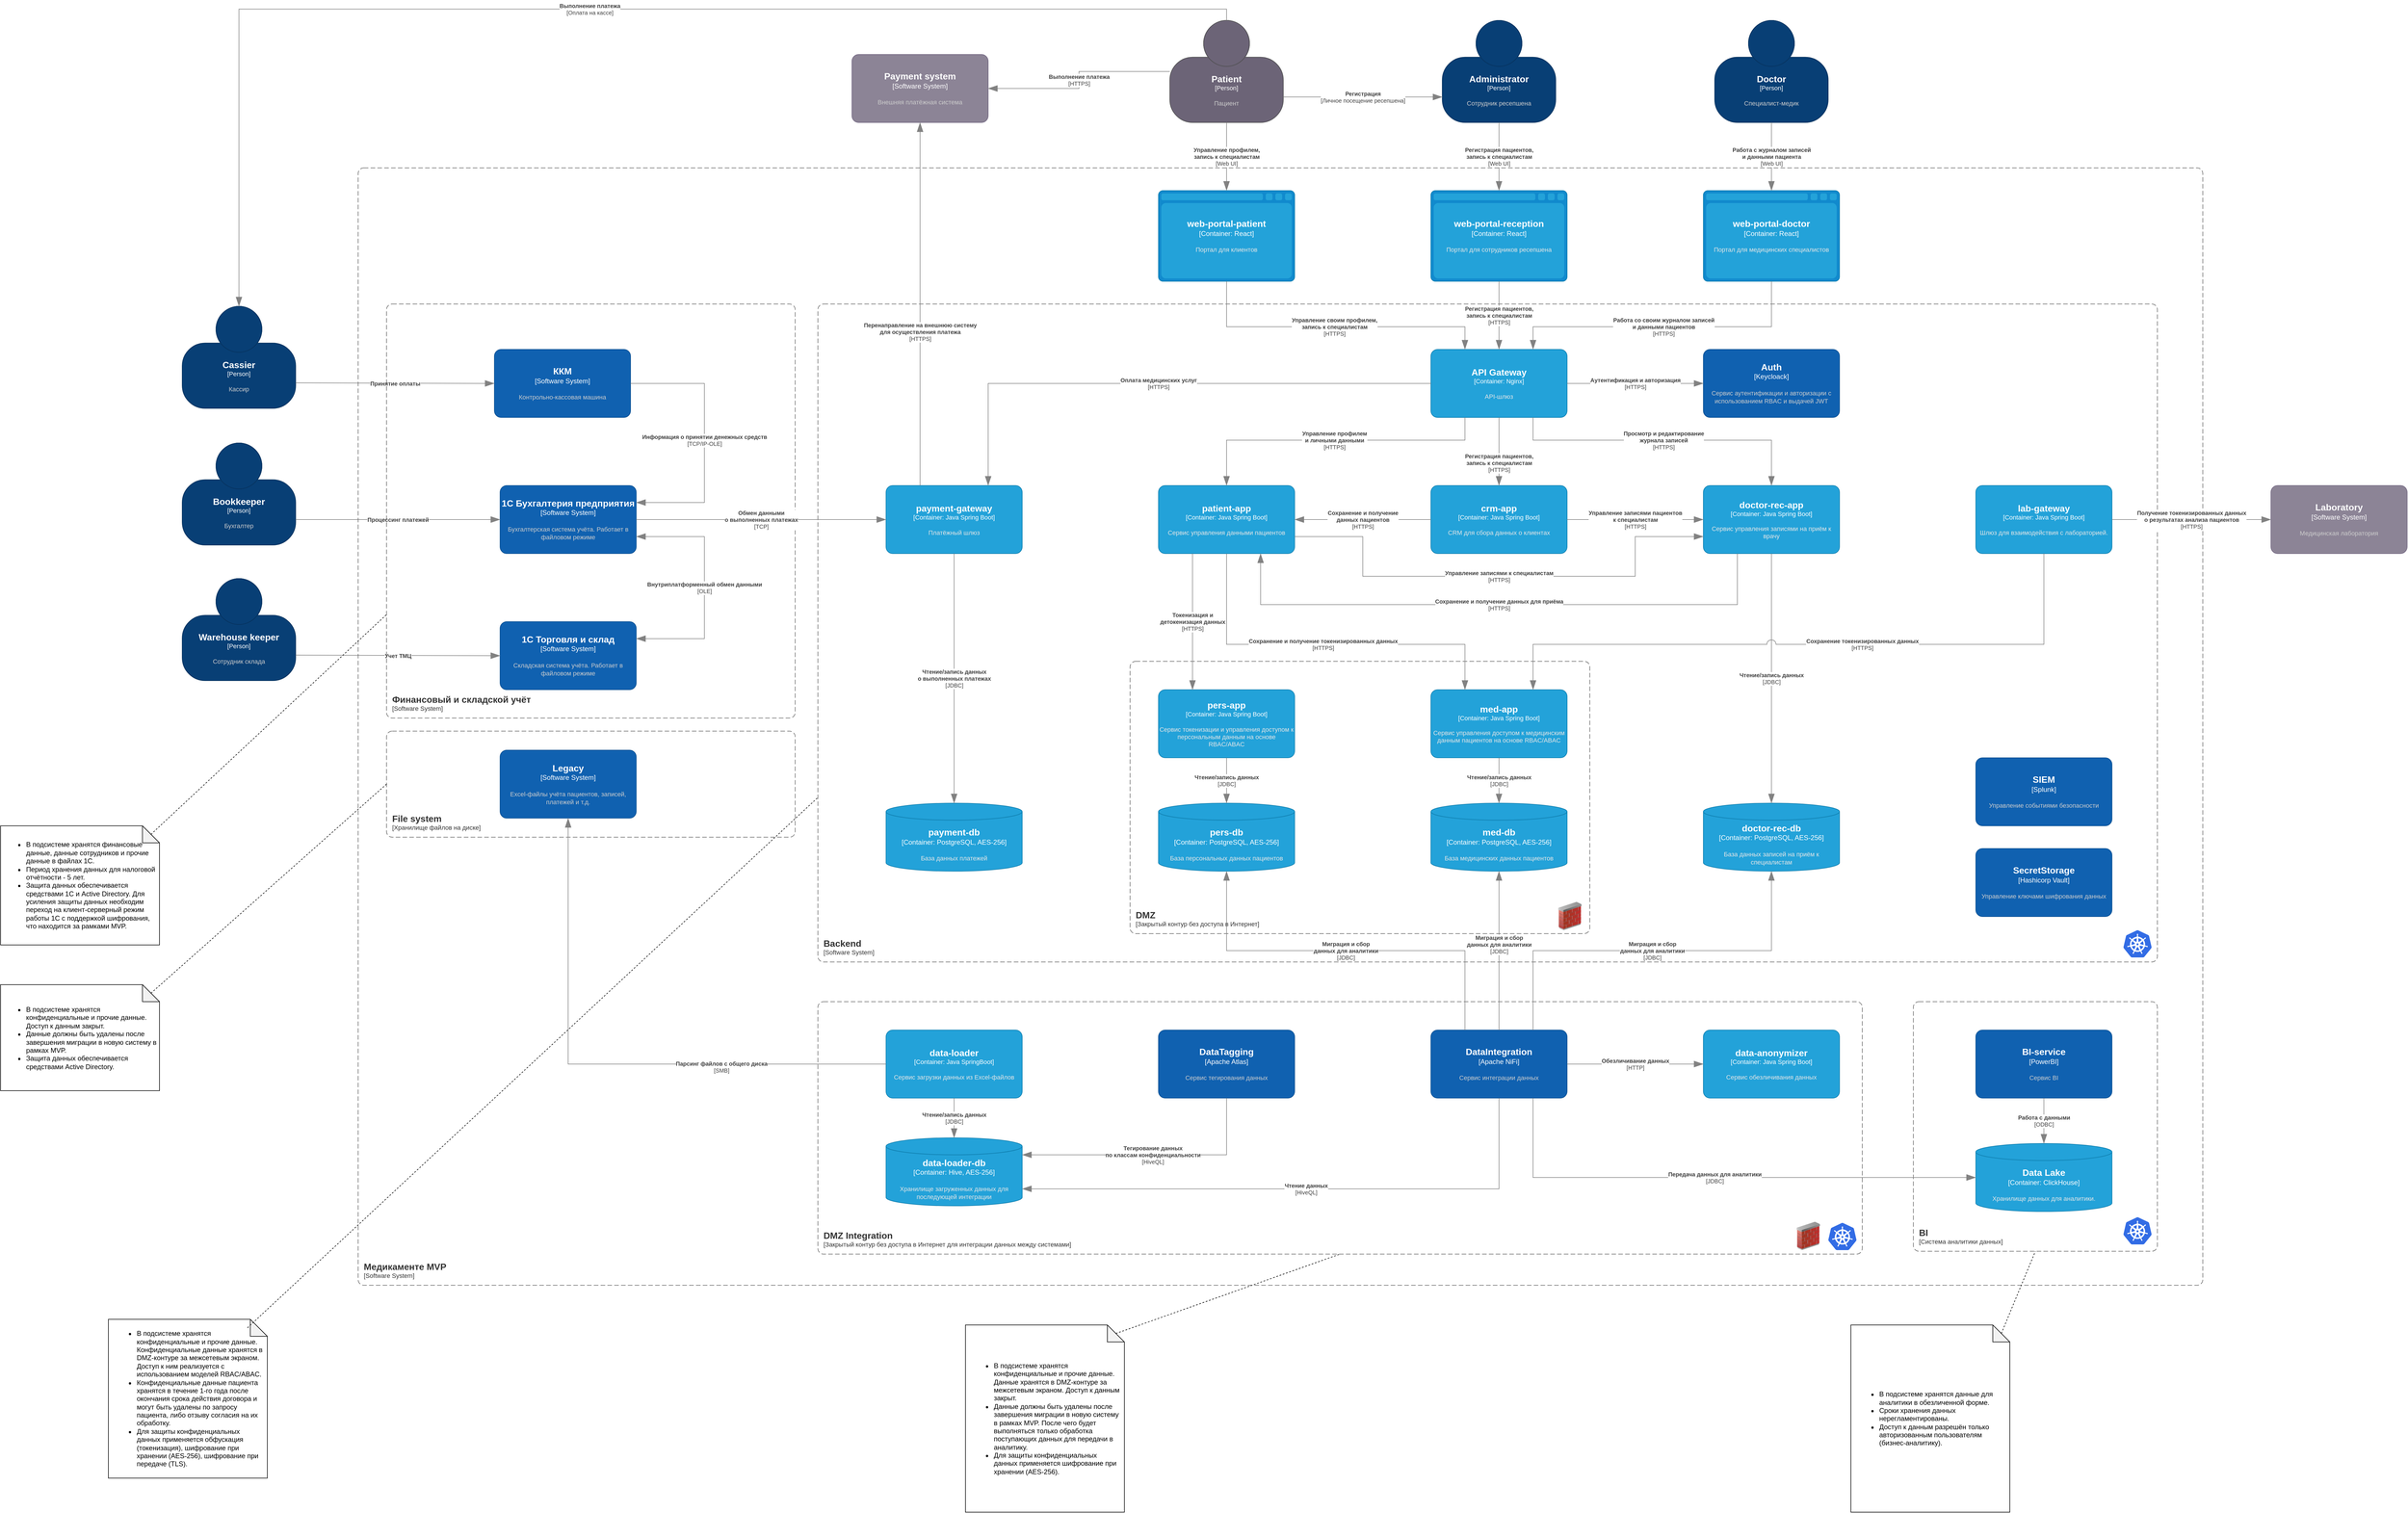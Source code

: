<mxfile version="24.7.8">
  <diagram id="wDhgny7khmnR2J9Xr64S" name="C4-Container-ToBe-MVP">
    <mxGraphModel dx="6725" dy="1535" grid="1" gridSize="10" guides="1" tooltips="1" connect="1" arrows="1" fold="1" page="1" pageScale="1" pageWidth="827" pageHeight="1169" math="0" shadow="0">
      <root>
        <mxCell id="0" />
        <mxCell id="1" parent="0" />
        <object placeholders="1" c4Name="Cassier" c4Type="Person" c4Description="Кассир" label="&lt;font style=&quot;font-size: 16px&quot;&gt;&lt;b&gt;%c4Name%&lt;/b&gt;&lt;/font&gt;&lt;div&gt;[%c4Type%]&lt;/div&gt;&lt;br&gt;&lt;div&gt;&lt;font style=&quot;font-size: 11px&quot;&gt;&lt;font color=&quot;#cccccc&quot;&gt;%c4Description%&lt;/font&gt;&lt;/div&gt;" id="RLnkm9tStXRymABo9B7V-1">
          <mxCell style="html=1;fontSize=11;dashed=0;whiteSpace=wrap;fillColor=#083F75;strokeColor=#06315C;fontColor=#ffffff;shape=mxgraph.c4.person2;align=center;metaEdit=1;points=[[0.5,0,0],[1,0.5,0],[1,0.75,0],[0.75,1,0],[0.5,1,0],[0.25,1,0],[0,0.75,0],[0,0.5,0]];resizable=0;" vertex="1" parent="1">
            <mxGeometry x="-3160" y="684" width="200" height="180" as="geometry" />
          </mxCell>
        </object>
        <object placeholders="1" c4Name="Patient" c4Type="Person" c4Description="Пациент" label="&lt;font style=&quot;font-size: 16px&quot;&gt;&lt;b&gt;%c4Name%&lt;/b&gt;&lt;/font&gt;&lt;div&gt;[%c4Type%]&lt;/div&gt;&lt;br&gt;&lt;div&gt;&lt;font style=&quot;font-size: 11px&quot;&gt;&lt;font color=&quot;#cccccc&quot;&gt;%c4Description%&lt;/font&gt;&lt;/div&gt;" id="RLnkm9tStXRymABo9B7V-2">
          <mxCell style="html=1;fontSize=11;dashed=0;whiteSpace=wrap;fillColor=#6C6477;strokeColor=#4D4D4D;fontColor=#ffffff;shape=mxgraph.c4.person2;align=center;metaEdit=1;points=[[0.5,0,0],[1,0.5,0],[1,0.75,0],[0.75,1,0],[0.5,1,0],[0.25,1,0],[0,0.75,0],[0,0.5,0]];resizable=0;" vertex="1" parent="1">
            <mxGeometry x="-1420" y="180" width="200" height="180" as="geometry" />
          </mxCell>
        </object>
        <object placeholders="1" c4Name="Administrator" c4Type="Person" c4Description="Сотрудник ресепшена" label="&lt;font style=&quot;font-size: 16px&quot;&gt;&lt;b&gt;%c4Name%&lt;/b&gt;&lt;/font&gt;&lt;div&gt;[%c4Type%]&lt;/div&gt;&lt;br&gt;&lt;div&gt;&lt;font style=&quot;font-size: 11px&quot;&gt;&lt;font color=&quot;#cccccc&quot;&gt;%c4Description%&lt;/font&gt;&lt;/div&gt;" id="yd1qmuid3Z8WLirRtFjr-1">
          <mxCell style="html=1;fontSize=11;dashed=0;whiteSpace=wrap;fillColor=#083F75;strokeColor=#06315C;fontColor=#ffffff;shape=mxgraph.c4.person2;align=center;metaEdit=1;points=[[0.5,0,0],[1,0.5,0],[1,0.75,0],[0.75,1,0],[0.5,1,0],[0.25,1,0],[0,0.75,0],[0,0.5,0]];resizable=0;" vertex="1" parent="1">
            <mxGeometry x="-940" y="180" width="200" height="180" as="geometry" />
          </mxCell>
        </object>
        <object placeholders="1" c4Name="Bookkeeper" c4Type="Person" c4Description="Бухгалтер" label="&lt;font style=&quot;font-size: 16px&quot;&gt;&lt;b&gt;%c4Name%&lt;/b&gt;&lt;/font&gt;&lt;div&gt;[%c4Type%]&lt;/div&gt;&lt;br&gt;&lt;div&gt;&lt;font style=&quot;font-size: 11px&quot;&gt;&lt;font color=&quot;#cccccc&quot;&gt;%c4Description%&lt;/font&gt;&lt;/div&gt;" id="yd1qmuid3Z8WLirRtFjr-2">
          <mxCell style="html=1;fontSize=11;dashed=0;whiteSpace=wrap;fillColor=#083F75;strokeColor=#06315C;fontColor=#ffffff;shape=mxgraph.c4.person2;align=center;metaEdit=1;points=[[0.5,0,0],[1,0.5,0],[1,0.75,0],[0.75,1,0],[0.5,1,0],[0.25,1,0],[0,0.75,0],[0,0.5,0]];resizable=0;" vertex="1" parent="1">
            <mxGeometry x="-3160" y="925" width="200" height="180" as="geometry" />
          </mxCell>
        </object>
        <object placeholders="1" c4Name="Warehouse keeper" c4Type="Person" c4Description="Сотрудник склада" label="&lt;font style=&quot;font-size: 16px&quot;&gt;&lt;b&gt;%c4Name%&lt;/b&gt;&lt;/font&gt;&lt;div&gt;[%c4Type%]&lt;/div&gt;&lt;br&gt;&lt;div&gt;&lt;font style=&quot;font-size: 11px&quot;&gt;&lt;font color=&quot;#cccccc&quot;&gt;%c4Description%&lt;/font&gt;&lt;/div&gt;" id="yd1qmuid3Z8WLirRtFjr-3">
          <mxCell style="html=1;fontSize=11;dashed=0;whiteSpace=wrap;fillColor=#083F75;strokeColor=#06315C;fontColor=#ffffff;shape=mxgraph.c4.person2;align=center;metaEdit=1;points=[[0.5,0,0],[1,0.5,0],[1,0.75,0],[0.75,1,0],[0.5,1,0],[0.25,1,0],[0,0.75,0],[0,0.5,0]];resizable=0;" vertex="1" parent="1">
            <mxGeometry x="-3160" y="1164" width="200" height="180" as="geometry" />
          </mxCell>
        </object>
        <object placeholders="1" c4Name="Doctor" c4Type="Person" c4Description="Специалист-медик" label="&lt;font style=&quot;font-size: 16px&quot;&gt;&lt;b&gt;%c4Name%&lt;/b&gt;&lt;/font&gt;&lt;div&gt;[%c4Type%]&lt;/div&gt;&lt;br&gt;&lt;div&gt;&lt;font style=&quot;font-size: 11px&quot;&gt;&lt;font color=&quot;#cccccc&quot;&gt;%c4Description%&lt;/font&gt;&lt;/div&gt;" id="yd1qmuid3Z8WLirRtFjr-4">
          <mxCell style="html=1;fontSize=11;dashed=0;whiteSpace=wrap;fillColor=#083F75;strokeColor=#06315C;fontColor=#ffffff;shape=mxgraph.c4.person2;align=center;metaEdit=1;points=[[0.5,0,0],[1,0.5,0],[1,0.75,0],[0.75,1,0],[0.5,1,0],[0.25,1,0],[0,0.75,0],[0,0.5,0]];resizable=0;" vertex="1" parent="1">
            <mxGeometry x="-460" y="180" width="200" height="180" as="geometry" />
          </mxCell>
        </object>
        <object placeholders="1" c4Name="Laboratory" c4Type="Software System" c4Description="Медицинская лаборатория" label="&lt;font style=&quot;font-size: 16px&quot;&gt;&lt;b&gt;%c4Name%&lt;/b&gt;&lt;/font&gt;&lt;div&gt;[%c4Type%]&lt;/div&gt;&lt;br&gt;&lt;div&gt;&lt;font style=&quot;font-size: 11px&quot;&gt;&lt;font color=&quot;#cccccc&quot;&gt;%c4Description%&lt;/font&gt;&lt;/div&gt;" id="yd1qmuid3Z8WLirRtFjr-5">
          <mxCell style="rounded=1;whiteSpace=wrap;html=1;labelBackgroundColor=none;fillColor=#8C8496;fontColor=#ffffff;align=center;arcSize=10;strokeColor=#736782;metaEdit=1;resizable=0;points=[[0.25,0,0],[0.5,0,0],[0.75,0,0],[1,0.25,0],[1,0.5,0],[1,0.75,0],[0.75,1,0],[0.5,1,0],[0.25,1,0],[0,0.75,0],[0,0.5,0],[0,0.25,0]];" vertex="1" parent="1">
            <mxGeometry x="520" y="1000" width="240" height="120" as="geometry" />
          </mxCell>
        </object>
        <object placeholders="1" c4Name="web-portal-patient" c4Type="Container" c4Technology="React" c4Description="Портал для клиентов" label="&lt;font style=&quot;font-size: 16px&quot;&gt;&lt;b&gt;%c4Name%&lt;/b&gt;&lt;/font&gt;&lt;div&gt;[%c4Type%:&amp;nbsp;%c4Technology%]&lt;/div&gt;&lt;br&gt;&lt;div&gt;&lt;font style=&quot;font-size: 11px&quot;&gt;&lt;font color=&quot;#E6E6E6&quot;&gt;%c4Description%&lt;/font&gt;&lt;/div&gt;" id="yd1qmuid3Z8WLirRtFjr-6">
          <mxCell style="shape=mxgraph.c4.webBrowserContainer2;whiteSpace=wrap;html=1;boundedLbl=1;rounded=0;labelBackgroundColor=none;strokeColor=#118ACD;fillColor=#23A2D9;strokeColor=#118ACD;strokeColor2=#0E7DAD;fontSize=12;fontColor=#ffffff;align=center;metaEdit=1;points=[[0.5,0,0],[1,0.25,0],[1,0.5,0],[1,0.75,0],[0.5,1,0],[0,0.75,0],[0,0.5,0],[0,0.25,0]];resizable=1;" vertex="1" parent="1">
            <mxGeometry x="-1440" y="480" width="240" height="160" as="geometry" />
          </mxCell>
        </object>
        <object placeholders="1" c4Name="web-portal-reception" c4Type="Container" c4Technology="React" c4Description="Портал для сотрудников ресепшена" label="&lt;font style=&quot;font-size: 16px&quot;&gt;&lt;b&gt;%c4Name%&lt;/b&gt;&lt;/font&gt;&lt;div&gt;[%c4Type%:&amp;nbsp;%c4Technology%]&lt;/div&gt;&lt;br&gt;&lt;div&gt;&lt;font style=&quot;font-size: 11px&quot;&gt;&lt;font color=&quot;#E6E6E6&quot;&gt;%c4Description%&lt;/font&gt;&lt;/div&gt;" id="yd1qmuid3Z8WLirRtFjr-7">
          <mxCell style="shape=mxgraph.c4.webBrowserContainer2;whiteSpace=wrap;html=1;boundedLbl=1;rounded=0;labelBackgroundColor=none;strokeColor=#118ACD;fillColor=#23A2D9;strokeColor=#118ACD;strokeColor2=#0E7DAD;fontSize=12;fontColor=#ffffff;align=center;metaEdit=1;points=[[0.5,0,0],[1,0.25,0],[1,0.5,0],[1,0.75,0],[0.5,1,0],[0,0.75,0],[0,0.5,0],[0,0.25,0]];resizable=1;" vertex="1" parent="1">
            <mxGeometry x="-960" y="480" width="240" height="160" as="geometry" />
          </mxCell>
        </object>
        <object placeholders="1" c4Name="web-portal-doctor" c4Type="Container" c4Technology="React" c4Description="Портал для медицинских специалистов" label="&lt;font style=&quot;font-size: 16px&quot;&gt;&lt;b&gt;%c4Name%&lt;/b&gt;&lt;/font&gt;&lt;div&gt;[%c4Type%:&amp;nbsp;%c4Technology%]&lt;/div&gt;&lt;br&gt;&lt;div&gt;&lt;font style=&quot;font-size: 11px&quot;&gt;&lt;font color=&quot;#E6E6E6&quot;&gt;%c4Description%&lt;/font&gt;&lt;/div&gt;" id="yd1qmuid3Z8WLirRtFjr-8">
          <mxCell style="shape=mxgraph.c4.webBrowserContainer2;whiteSpace=wrap;html=1;boundedLbl=1;rounded=0;labelBackgroundColor=none;strokeColor=#118ACD;fillColor=#23A2D9;strokeColor=#118ACD;strokeColor2=#0E7DAD;fontSize=12;fontColor=#ffffff;align=center;metaEdit=1;points=[[0.5,0,0],[1,0.25,0],[1,0.5,0],[1,0.75,0],[0.5,1,0],[0,0.75,0],[0,0.5,0],[0,0.25,0]];resizable=1;" vertex="1" parent="1">
            <mxGeometry x="-480" y="480" width="240" height="160" as="geometry" />
          </mxCell>
        </object>
        <object placeholders="1" c4Name="API Gateway" c4Type="Container" c4Technology="Nginx" c4Description="API-шлюз" label="&lt;font style=&quot;font-size: 16px&quot;&gt;&lt;b&gt;%c4Name%&lt;/b&gt;&lt;/font&gt;&lt;div&gt;[%c4Type%: %c4Technology%]&lt;/div&gt;&lt;br&gt;&lt;div&gt;&lt;font style=&quot;font-size: 11px&quot;&gt;&lt;font color=&quot;#E6E6E6&quot;&gt;%c4Description%&lt;/font&gt;&lt;/div&gt;" id="yd1qmuid3Z8WLirRtFjr-9">
          <mxCell style="rounded=1;whiteSpace=wrap;html=1;fontSize=11;labelBackgroundColor=none;fillColor=#23A2D9;fontColor=#ffffff;align=center;arcSize=10;strokeColor=#0E7DAD;metaEdit=1;resizable=1;points=[[0.25,0,0],[0.5,0,0],[0.75,0,0],[1,0.25,0],[1,0.5,0],[1,0.75,0],[0.75,1,0],[0.5,1,0],[0.25,1,0],[0,0.75,0],[0,0.5,0],[0,0.25,0]];" vertex="1" parent="1">
            <mxGeometry x="-960" y="760" width="240" height="120" as="geometry" />
          </mxCell>
        </object>
        <object placeholders="1" c4Name="crm-app" c4Type="Container" c4Technology="Java Spring Boot" c4Description="CRM для сбора данных о клиентах" label="&lt;font style=&quot;font-size: 16px&quot;&gt;&lt;b&gt;%c4Name%&lt;/b&gt;&lt;/font&gt;&lt;div&gt;[%c4Type%: %c4Technology%]&lt;/div&gt;&lt;br&gt;&lt;div&gt;&lt;font style=&quot;font-size: 11px&quot;&gt;&lt;font color=&quot;#E6E6E6&quot;&gt;%c4Description%&lt;/font&gt;&lt;/div&gt;" id="yd1qmuid3Z8WLirRtFjr-10">
          <mxCell style="rounded=1;whiteSpace=wrap;html=1;fontSize=11;labelBackgroundColor=none;fillColor=#23A2D9;fontColor=#ffffff;align=center;arcSize=10;strokeColor=#0E7DAD;metaEdit=1;resizable=1;points=[[0.25,0,0],[0.5,0,0],[0.75,0,0],[1,0.25,0],[1,0.5,0],[1,0.75,0],[0.75,1,0],[0.5,1,0],[0.25,1,0],[0,0.75,0],[0,0.5,0],[0,0.25,0]];" vertex="1" parent="1">
            <mxGeometry x="-960" y="1000" width="240" height="120" as="geometry" />
          </mxCell>
        </object>
        <object placeholders="1" c4Name="patient-app" c4Type="Container" c4Technology="Java Spring Boot" c4Description="Сервис управления данными пациентов" label="&lt;font style=&quot;font-size: 16px&quot;&gt;&lt;b&gt;%c4Name%&lt;/b&gt;&lt;/font&gt;&lt;div&gt;[%c4Type%: %c4Technology%]&lt;/div&gt;&lt;br&gt;&lt;div&gt;&lt;font style=&quot;font-size: 11px&quot;&gt;&lt;font color=&quot;#E6E6E6&quot;&gt;%c4Description%&lt;/font&gt;&lt;/div&gt;" id="yd1qmuid3Z8WLirRtFjr-11">
          <mxCell style="rounded=1;whiteSpace=wrap;html=1;fontSize=11;labelBackgroundColor=none;fillColor=#23A2D9;fontColor=#ffffff;align=center;arcSize=10;strokeColor=#0E7DAD;metaEdit=1;resizable=1;points=[[0.25,0,0],[0.5,0,0],[0.75,0,0],[1,0.25,0],[1,0.5,0],[1,0.75,0],[0.75,1,0],[0.5,1,0],[0.25,1,0],[0,0.75,0],[0,0.5,0],[0,0.25,0]];" vertex="1" parent="1">
            <mxGeometry x="-1440" y="1000" width="240" height="120" as="geometry" />
          </mxCell>
        </object>
        <object placeholders="1" c4Name="med-app" c4Type="Container" c4Technology="Java Spring Boot" c4Description="Сервис управления доступом к медицинским данным пациентов на основе RBAC/ABAC" label="&lt;font style=&quot;font-size: 16px&quot;&gt;&lt;b&gt;%c4Name%&lt;/b&gt;&lt;/font&gt;&lt;div&gt;[%c4Type%: %c4Technology%]&lt;/div&gt;&lt;br&gt;&lt;div&gt;&lt;font style=&quot;font-size: 11px&quot;&gt;&lt;font color=&quot;#E6E6E6&quot;&gt;%c4Description%&lt;/font&gt;&lt;/div&gt;" id="yd1qmuid3Z8WLirRtFjr-12">
          <mxCell style="rounded=1;whiteSpace=wrap;html=1;fontSize=11;labelBackgroundColor=none;fillColor=#23A2D9;fontColor=#ffffff;align=center;arcSize=10;strokeColor=#0E7DAD;metaEdit=1;resizable=1;points=[[0.25,0,0],[0.5,0,0],[0.75,0,0],[1,0.25,0],[1,0.5,0],[1,0.75,0],[0.75,1,0],[0.5,1,0],[0.25,1,0],[0,0.75,0],[0,0.5,0],[0,0.25,0]];" vertex="1" parent="1">
            <mxGeometry x="-960" y="1360" width="240" height="120" as="geometry" />
          </mxCell>
        </object>
        <object placeholders="1" c4Name="med-db" c4Type="Container" c4Technology="PostgreSQL, AES-256" c4Description="База медицинских данных пациентов" label="&lt;font style=&quot;font-size: 16px&quot;&gt;&lt;b&gt;%c4Name%&lt;/b&gt;&lt;/font&gt;&lt;div&gt;[%c4Type%:&amp;nbsp;%c4Technology%]&lt;/div&gt;&lt;br&gt;&lt;div&gt;&lt;font style=&quot;font-size: 11px&quot;&gt;&lt;font color=&quot;#E6E6E6&quot;&gt;%c4Description%&lt;/font&gt;&lt;/div&gt;" id="yd1qmuid3Z8WLirRtFjr-17">
          <mxCell style="shape=cylinder3;size=15;whiteSpace=wrap;html=1;boundedLbl=1;rounded=0;labelBackgroundColor=none;fillColor=#23A2D9;fontSize=12;fontColor=#ffffff;align=center;strokeColor=#0E7DAD;metaEdit=1;points=[[0.5,0,0],[1,0.25,0],[1,0.5,0],[1,0.75,0],[0.5,1,0],[0,0.75,0],[0,0.5,0],[0,0.25,0]];resizable=1;" vertex="1" parent="1">
            <mxGeometry x="-960" y="1560" width="240" height="120" as="geometry" />
          </mxCell>
        </object>
        <object placeholders="1" c4Name="pers-app" c4Type="Container" c4Technology="Java Spring Boot" c4Description="Сервис токенизации и управления доступом к  персональным данным на основе RBAC/ABAC" label="&lt;font style=&quot;font-size: 16px&quot;&gt;&lt;b&gt;%c4Name%&lt;/b&gt;&lt;/font&gt;&lt;div&gt;[%c4Type%: %c4Technology%]&lt;/div&gt;&lt;br&gt;&lt;div&gt;&lt;font style=&quot;font-size: 11px&quot;&gt;&lt;font color=&quot;#E6E6E6&quot;&gt;%c4Description%&lt;/font&gt;&lt;/div&gt;" id="yd1qmuid3Z8WLirRtFjr-18">
          <mxCell style="rounded=1;whiteSpace=wrap;html=1;fontSize=11;labelBackgroundColor=none;fillColor=#23A2D9;fontColor=#ffffff;align=center;arcSize=10;strokeColor=#0E7DAD;metaEdit=1;resizable=1;points=[[0.25,0,0],[0.5,0,0],[0.75,0,0],[1,0.25,0],[1,0.5,0],[1,0.75,0],[0.75,1,0],[0.5,1,0],[0.25,1,0],[0,0.75,0],[0,0.5,0],[0,0.25,0]];" vertex="1" parent="1">
            <mxGeometry x="-1440" y="1360" width="240" height="120" as="geometry" />
          </mxCell>
        </object>
        <object placeholders="1" c4Name="pers-db" c4Type="Container" c4Technology="PostgreSQL, AES-256" c4Description="База персональных данных пациентов" label="&lt;font style=&quot;font-size: 16px&quot;&gt;&lt;b&gt;%c4Name%&lt;/b&gt;&lt;/font&gt;&lt;div&gt;[%c4Type%:&amp;nbsp;%c4Technology%]&lt;/div&gt;&lt;br&gt;&lt;div&gt;&lt;font style=&quot;font-size: 11px&quot;&gt;&lt;font color=&quot;#E6E6E6&quot;&gt;%c4Description%&lt;/font&gt;&lt;/div&gt;" id="yd1qmuid3Z8WLirRtFjr-19">
          <mxCell style="shape=cylinder3;size=15;whiteSpace=wrap;html=1;boundedLbl=1;rounded=0;labelBackgroundColor=none;fillColor=#23A2D9;fontSize=12;fontColor=#ffffff;align=center;strokeColor=#0E7DAD;metaEdit=1;points=[[0.5,0,0],[1,0.25,0],[1,0.5,0],[1,0.75,0],[0.5,1,0],[0,0.75,0],[0,0.5,0],[0,0.25,0]];resizable=1;" vertex="1" parent="1">
            <mxGeometry x="-1440" y="1560" width="240" height="120" as="geometry" />
          </mxCell>
        </object>
        <object placeholders="1" c4Name="DMZ" c4Type="SystemScopeBoundary" c4Application="Закрытый контур без доступа в Интернет" label="&lt;font style=&quot;font-size: 16px&quot;&gt;&lt;b&gt;&lt;div style=&quot;text-align: left&quot;&gt;%c4Name%&lt;/div&gt;&lt;/b&gt;&lt;/font&gt;&lt;div style=&quot;text-align: left&quot;&gt;[%c4Application%]&lt;/div&gt;" id="yd1qmuid3Z8WLirRtFjr-21">
          <mxCell style="rounded=1;fontSize=11;whiteSpace=wrap;html=1;dashed=1;arcSize=20;fillColor=none;strokeColor=#666666;fontColor=#333333;labelBackgroundColor=none;align=left;verticalAlign=bottom;labelBorderColor=none;spacingTop=0;spacing=10;dashPattern=8 4;metaEdit=1;rotatable=0;perimeter=rectanglePerimeter;noLabel=0;labelPadding=0;allowArrows=0;connectable=0;expand=0;recursiveResize=0;editable=1;pointerEvents=0;absoluteArcSize=1;points=[[0.25,0,0],[0.5,0,0],[0.75,0,0],[1,0.25,0],[1,0.5,0],[1,0.75,0],[0.75,1,0],[0.5,1,0],[0.25,1,0],[0,0.75,0],[0,0.5,0],[0,0.25,0]];" vertex="1" parent="1">
            <mxGeometry x="-1490" y="1310" width="810" height="480" as="geometry" />
          </mxCell>
        </object>
        <object placeholders="1" c4Name="lab-gateway" c4Type="Container" c4Technology="Java Spring Boot" c4Description="Шлюз для взаимодействия с лабораторией." label="&lt;font style=&quot;font-size: 16px&quot;&gt;&lt;b&gt;%c4Name%&lt;/b&gt;&lt;/font&gt;&lt;div&gt;[%c4Type%: %c4Technology%]&lt;/div&gt;&lt;br&gt;&lt;div&gt;&lt;font style=&quot;font-size: 11px&quot;&gt;&lt;font color=&quot;#E6E6E6&quot;&gt;%c4Description%&lt;/font&gt;&lt;/div&gt;" id="yd1qmuid3Z8WLirRtFjr-22">
          <mxCell style="rounded=1;whiteSpace=wrap;html=1;fontSize=11;labelBackgroundColor=none;fillColor=#23A2D9;fontColor=#ffffff;align=center;arcSize=10;strokeColor=#0E7DAD;metaEdit=1;resizable=1;points=[[0.25,0,0],[0.5,0,0],[0.75,0,0],[1,0.25,0],[1,0.5,0],[1,0.75,0],[0.75,1,0],[0.5,1,0],[0.25,1,0],[0,0.75,0],[0,0.5,0],[0,0.25,0]];" vertex="1" parent="1">
            <mxGeometry y="1000" width="240" height="120" as="geometry" />
          </mxCell>
        </object>
        <object placeholders="1" c4Name="doctor-rec-app" c4Type="Container" c4Technology="Java Spring Boot" c4Description="Сервис управления записями на приём к врачу" label="&lt;font style=&quot;font-size: 16px&quot;&gt;&lt;b&gt;%c4Name%&lt;/b&gt;&lt;/font&gt;&lt;div&gt;[%c4Type%: %c4Technology%]&lt;/div&gt;&lt;br&gt;&lt;div&gt;&lt;font style=&quot;font-size: 11px&quot;&gt;&lt;font color=&quot;#E6E6E6&quot;&gt;%c4Description%&lt;/font&gt;&lt;/div&gt;" id="yd1qmuid3Z8WLirRtFjr-24">
          <mxCell style="rounded=1;whiteSpace=wrap;html=1;fontSize=11;labelBackgroundColor=none;fillColor=#23A2D9;fontColor=#ffffff;align=center;arcSize=10;strokeColor=#0E7DAD;metaEdit=1;resizable=1;points=[[0.25,0,0],[0.5,0,0],[0.75,0,0],[1,0.25,0],[1,0.5,0],[1,0.75,0],[0.75,1,0],[0.5,1,0],[0.25,1,0],[0,0.75,0],[0,0.5,0],[0,0.25,0]];" vertex="1" parent="1">
            <mxGeometry x="-480" y="1000" width="240" height="120" as="geometry" />
          </mxCell>
        </object>
        <object placeholders="1" c4Name="doctor-rec-db" c4Type="Container" c4Technology="PostgreSQL, AES-256" c4Description="База данных записей на приём к специалистам" label="&lt;font style=&quot;font-size: 16px&quot;&gt;&lt;b&gt;%c4Name%&lt;/b&gt;&lt;/font&gt;&lt;div&gt;[%c4Type%:&amp;nbsp;%c4Technology%]&lt;/div&gt;&lt;br&gt;&lt;div&gt;&lt;font style=&quot;font-size: 11px&quot;&gt;&lt;font color=&quot;#E6E6E6&quot;&gt;%c4Description%&lt;/font&gt;&lt;/div&gt;" id="yd1qmuid3Z8WLirRtFjr-26">
          <mxCell style="shape=cylinder3;size=15;whiteSpace=wrap;html=1;boundedLbl=1;rounded=0;labelBackgroundColor=none;fillColor=#23A2D9;fontSize=12;fontColor=#ffffff;align=center;strokeColor=#0E7DAD;metaEdit=1;points=[[0.5,0,0],[1,0.25,0],[1,0.5,0],[1,0.75,0],[0.5,1,0],[0,0.75,0],[0,0.5,0],[0,0.25,0]];resizable=1;" vertex="1" parent="1">
            <mxGeometry x="-480" y="1560" width="240" height="120" as="geometry" />
          </mxCell>
        </object>
        <object placeholders="1" c4Name="payment-gateway" c4Type="Container" c4Technology="Java Spring Boot" c4Description="Платёжный шлюз" label="&lt;font style=&quot;font-size: 16px&quot;&gt;&lt;b&gt;%c4Name%&lt;/b&gt;&lt;/font&gt;&lt;div&gt;[%c4Type%: %c4Technology%]&lt;/div&gt;&lt;br&gt;&lt;div&gt;&lt;font style=&quot;font-size: 11px&quot;&gt;&lt;font color=&quot;#E6E6E6&quot;&gt;%c4Description%&lt;/font&gt;&lt;/div&gt;" id="yd1qmuid3Z8WLirRtFjr-27">
          <mxCell style="rounded=1;whiteSpace=wrap;html=1;fontSize=11;labelBackgroundColor=none;fillColor=#23A2D9;fontColor=#ffffff;align=center;arcSize=10;strokeColor=#0E7DAD;metaEdit=1;resizable=1;points=[[0.25,0,0],[0.5,0,0],[0.75,0,0],[1,0.25,0],[1,0.5,0],[1,0.75,0],[0.75,1,0],[0.5,1,0],[0.25,1,0],[0,0.75,0],[0,0.5,0],[0,0.25,0]];" vertex="1" parent="1">
            <mxGeometry x="-1920" y="1000" width="240" height="120" as="geometry" />
          </mxCell>
        </object>
        <object placeholders="1" c4Name="1C Бухгалтерия предприятия" c4Type="Software System" c4Description="Бухгалтерская система учёта. Работает в файловом режиме" label="&lt;font style=&quot;font-size: 16px&quot;&gt;&lt;b&gt;%c4Name%&lt;/b&gt;&lt;/font&gt;&lt;div&gt;[%c4Type%]&lt;/div&gt;&lt;br&gt;&lt;div&gt;&lt;font style=&quot;font-size: 11px&quot;&gt;&lt;font color=&quot;#cccccc&quot;&gt;%c4Description%&lt;/font&gt;&lt;/div&gt;" id="EiHYZ-ereU2MpGVxLiHO-1">
          <mxCell style="rounded=1;whiteSpace=wrap;html=1;labelBackgroundColor=none;fillColor=#1061B0;fontColor=#ffffff;align=center;arcSize=10;strokeColor=#0D5091;metaEdit=1;resizable=0;points=[[0.25,0,0],[0.5,0,0],[0.75,0,0],[1,0.25,0],[1,0.5,0],[1,0.75,0],[0.75,1,0],[0.5,1,0],[0.25,1,0],[0,0.75,0],[0,0.5,0],[0,0.25,0]];" vertex="1" parent="1">
            <mxGeometry x="-2600" y="1000" width="240" height="120" as="geometry" />
          </mxCell>
        </object>
        <object placeholders="1" c4Name="ККМ" c4Type="Software System" c4Description="Контрольно-кассовая машина" label="&lt;font style=&quot;font-size: 16px&quot;&gt;&lt;b&gt;%c4Name%&lt;/b&gt;&lt;/font&gt;&lt;div&gt;[%c4Type%]&lt;/div&gt;&lt;br&gt;&lt;div&gt;&lt;font style=&quot;font-size: 11px&quot;&gt;&lt;font color=&quot;#cccccc&quot;&gt;%c4Description%&lt;/font&gt;&lt;/div&gt;" id="EiHYZ-ereU2MpGVxLiHO-2">
          <mxCell style="rounded=1;whiteSpace=wrap;html=1;labelBackgroundColor=none;fillColor=#1061B0;fontColor=#ffffff;align=center;arcSize=10;strokeColor=#0D5091;metaEdit=1;resizable=0;points=[[0.25,0,0],[0.5,0,0],[0.75,0,0],[1,0.25,0],[1,0.5,0],[1,0.75,0],[0.75,1,0],[0.5,1,0],[0.25,1,0],[0,0.75,0],[0,0.5,0],[0,0.25,0]];" vertex="1" parent="1">
            <mxGeometry x="-2610" y="760" width="240" height="120" as="geometry" />
          </mxCell>
        </object>
        <object placeholders="1" c4Name="1C Торговля и склад" c4Type="Software System" c4Description="Складская система учёта. Работает в файловом режиме" label="&lt;font style=&quot;font-size: 16px&quot;&gt;&lt;b&gt;%c4Name%&lt;/b&gt;&lt;/font&gt;&lt;div&gt;[%c4Type%]&lt;/div&gt;&lt;br&gt;&lt;div&gt;&lt;font style=&quot;font-size: 11px&quot;&gt;&lt;font color=&quot;#cccccc&quot;&gt;%c4Description%&lt;/font&gt;&lt;/div&gt;" id="EiHYZ-ereU2MpGVxLiHO-4">
          <mxCell style="rounded=1;whiteSpace=wrap;html=1;labelBackgroundColor=none;fillColor=#1061B0;fontColor=#ffffff;align=center;arcSize=10;strokeColor=#0D5091;metaEdit=1;resizable=0;points=[[0.25,0,0],[0.5,0,0],[0.75,0,0],[1,0.25,0],[1,0.5,0],[1,0.75,0],[0.75,1,0],[0.5,1,0],[0.25,1,0],[0,0.75,0],[0,0.5,0],[0,0.25,0]];" vertex="1" parent="1">
            <mxGeometry x="-2600" y="1240" width="240" height="120" as="geometry" />
          </mxCell>
        </object>
        <object placeholders="1" c4Type="Relationship" c4Technology="OLE" c4Description="Внутриплатформенный обмен данными" label="&lt;div style=&quot;text-align: left&quot;&gt;&lt;div style=&quot;text-align: center&quot;&gt;&lt;b&gt;%c4Description%&lt;/b&gt;&lt;/div&gt;&lt;div style=&quot;text-align: center&quot;&gt;[%c4Technology%]&lt;/div&gt;&lt;/div&gt;" id="EiHYZ-ereU2MpGVxLiHO-5">
          <mxCell style="endArrow=blockThin;html=1;fontSize=10;fontColor=#404040;strokeWidth=1;endFill=1;strokeColor=#828282;elbow=vertical;metaEdit=1;endSize=14;startSize=14;jumpStyle=arc;jumpSize=16;rounded=0;edgeStyle=orthogonalEdgeStyle;exitX=1;exitY=0.75;exitDx=0;exitDy=0;exitPerimeter=0;entryX=1;entryY=0.25;entryDx=0;entryDy=0;entryPerimeter=0;startArrow=blockThin;startFill=1;" edge="1" parent="1" source="EiHYZ-ereU2MpGVxLiHO-1" target="EiHYZ-ereU2MpGVxLiHO-4">
            <mxGeometry width="240" relative="1" as="geometry">
              <mxPoint x="-2520" y="1165" as="sourcePoint" />
              <mxPoint x="-2280" y="1165" as="targetPoint" />
              <Array as="points">
                <mxPoint x="-2240" y="1090" />
                <mxPoint x="-2240" y="1270" />
              </Array>
            </mxGeometry>
          </mxCell>
        </object>
        <object placeholders="1" c4Type="Relationship" c4Description="Учет ТМЦ" label="&lt;div style=&quot;text-align: left&quot;&gt;&lt;div style=&quot;text-align: center&quot;&gt;&lt;b&gt;%c4Description%&lt;/b&gt;&lt;/div&gt;" id="EiHYZ-ereU2MpGVxLiHO-6">
          <mxCell style="endArrow=blockThin;html=1;fontSize=10;fontColor=#404040;strokeWidth=1;endFill=1;strokeColor=#828282;elbow=vertical;metaEdit=1;endSize=14;startSize=14;jumpStyle=arc;jumpSize=16;rounded=0;edgeStyle=orthogonalEdgeStyle;exitX=1;exitY=0.75;exitDx=0;exitDy=0;exitPerimeter=0;entryX=0;entryY=0.5;entryDx=0;entryDy=0;entryPerimeter=0;" edge="1" parent="1" target="EiHYZ-ereU2MpGVxLiHO-4" source="yd1qmuid3Z8WLirRtFjr-3">
            <mxGeometry width="240" relative="1" as="geometry">
              <mxPoint x="-2930" y="1337.5" as="sourcePoint" />
              <mxPoint x="-2490" y="1237.5" as="targetPoint" />
            </mxGeometry>
          </mxCell>
        </object>
        <object placeholders="1" c4Type="Relationship" c4Description="Процессинг платежей" label="&lt;div style=&quot;text-align: left&quot;&gt;&lt;div style=&quot;text-align: center&quot;&gt;&lt;b&gt;%c4Description%&lt;/b&gt;&lt;/div&gt;" id="EiHYZ-ereU2MpGVxLiHO-7">
          <mxCell style="endArrow=blockThin;html=1;fontSize=10;fontColor=#404040;strokeWidth=1;endFill=1;strokeColor=#828282;elbow=vertical;metaEdit=1;endSize=14;startSize=14;jumpStyle=arc;jumpSize=16;rounded=0;edgeStyle=orthogonalEdgeStyle;exitX=1;exitY=0.75;exitDx=0;exitDy=0;exitPerimeter=0;entryX=0;entryY=0.5;entryDx=0;entryDy=0;entryPerimeter=0;" edge="1" parent="1" target="EiHYZ-ereU2MpGVxLiHO-1" source="yd1qmuid3Z8WLirRtFjr-2">
            <mxGeometry width="240" relative="1" as="geometry">
              <mxPoint x="-2930" y="1057.5" as="sourcePoint" />
              <mxPoint x="-2600" y="1255.5" as="targetPoint" />
            </mxGeometry>
          </mxCell>
        </object>
        <object placeholders="1" c4Type="Relationship" c4Technology="TCP/IP-OLE" c4Description="Информация о принятии денежных средств" label="&lt;div style=&quot;text-align: left&quot;&gt;&lt;div style=&quot;text-align: center&quot;&gt;&lt;b&gt;%c4Description%&lt;/b&gt;&lt;/div&gt;&lt;div style=&quot;text-align: center&quot;&gt;[%c4Technology%]&lt;/div&gt;&lt;/div&gt;" id="EiHYZ-ereU2MpGVxLiHO-8">
          <mxCell style="endArrow=blockThin;html=1;fontSize=10;fontColor=#404040;strokeWidth=1;endFill=1;strokeColor=#828282;elbow=vertical;metaEdit=1;endSize=14;startSize=14;jumpStyle=arc;jumpSize=16;rounded=0;edgeStyle=orthogonalEdgeStyle;exitX=1;exitY=0.5;exitDx=0;exitDy=0;exitPerimeter=0;entryX=1;entryY=0.25;entryDx=0;entryDy=0;entryPerimeter=0;startArrow=none;startFill=0;" edge="1" parent="1" source="EiHYZ-ereU2MpGVxLiHO-2" target="EiHYZ-ereU2MpGVxLiHO-1">
            <mxGeometry width="240" relative="1" as="geometry">
              <mxPoint x="-2360" y="1100.5" as="sourcePoint" />
              <mxPoint x="-2360" y="1225.5" as="targetPoint" />
              <Array as="points">
                <mxPoint x="-2240" y="820" />
                <mxPoint x="-2240" y="1030" />
              </Array>
            </mxGeometry>
          </mxCell>
        </object>
        <object placeholders="1" c4Type="Relationship" c4Description="Принятие оплаты" label="&lt;div style=&quot;text-align: left&quot;&gt;&lt;div style=&quot;text-align: center&quot;&gt;&lt;b&gt;%c4Description%&lt;/b&gt;&lt;/div&gt;" id="Xsmj_jKKBxW1Ww1wTsVf-1">
          <mxCell style="endArrow=blockThin;html=1;fontSize=10;fontColor=#404040;strokeWidth=1;endFill=1;strokeColor=#828282;elbow=vertical;metaEdit=1;endSize=14;startSize=14;jumpStyle=arc;jumpSize=16;rounded=0;edgeStyle=orthogonalEdgeStyle;exitX=1;exitY=0.75;exitDx=0;exitDy=0;exitPerimeter=0;entryX=0;entryY=0.5;entryDx=0;entryDy=0;entryPerimeter=0;" edge="1" parent="1" source="RLnkm9tStXRymABo9B7V-1" target="EiHYZ-ereU2MpGVxLiHO-2">
            <mxGeometry width="240" relative="1" as="geometry">
              <mxPoint x="-2650" y="800" as="sourcePoint" />
              <mxPoint x="-2900" y="937.5" as="targetPoint" />
            </mxGeometry>
          </mxCell>
        </object>
        <object placeholders="1" c4Name="Auth" c4Type="Keycloack" c4Description="Сервис аутентификации и авторизации с использованием RBAC и выдачей JWT" label="&lt;font style=&quot;font-size: 16px&quot;&gt;&lt;b&gt;%c4Name%&lt;/b&gt;&lt;/font&gt;&lt;div&gt;[%c4Type%]&lt;/div&gt;&lt;br&gt;&lt;div&gt;&lt;font style=&quot;font-size: 11px&quot;&gt;&lt;font color=&quot;#cccccc&quot;&gt;%c4Description%&lt;/font&gt;&lt;/div&gt;" id="cgtpopp_iTCyS8qrM42s-1">
          <mxCell style="rounded=1;whiteSpace=wrap;html=1;labelBackgroundColor=none;fillColor=#1061B0;fontColor=#ffffff;align=center;arcSize=10;strokeColor=#0D5091;metaEdit=1;resizable=0;points=[[0.25,0,0],[0.5,0,0],[0.75,0,0],[1,0.25,0],[1,0.5,0],[1,0.75,0],[0.75,1,0],[0.5,1,0],[0.25,1,0],[0,0.75,0],[0,0.5,0],[0,0.25,0]];" vertex="1" parent="1">
            <mxGeometry x="-480" y="760" width="240" height="120" as="geometry" />
          </mxCell>
        </object>
        <object placeholders="1" c4Name="SIEM" c4Type="Splunk" c4Description="Управление событиями безопасности" label="&lt;font style=&quot;font-size: 16px&quot;&gt;&lt;b&gt;%c4Name%&lt;/b&gt;&lt;/font&gt;&lt;div&gt;[%c4Type%]&lt;/div&gt;&lt;br&gt;&lt;div&gt;&lt;font style=&quot;font-size: 11px&quot;&gt;&lt;font color=&quot;#cccccc&quot;&gt;%c4Description%&lt;/font&gt;&lt;/div&gt;" id="cgtpopp_iTCyS8qrM42s-2">
          <mxCell style="rounded=1;whiteSpace=wrap;html=1;labelBackgroundColor=none;fillColor=#1061B0;fontColor=#ffffff;align=center;arcSize=10;strokeColor=#0D5091;metaEdit=1;resizable=1;points=[[0.25,0,0],[0.5,0,0],[0.75,0,0],[1,0.25,0],[1,0.5,0],[1,0.75,0],[0.75,1,0],[0.5,1,0],[0.25,1,0],[0,0.75,0],[0,0.5,0],[0,0.25,0]];" vertex="1" parent="1">
            <mxGeometry y="1480" width="240" height="120" as="geometry" />
          </mxCell>
        </object>
        <object placeholders="1" c4Name="Медикаменте MVP" c4Type="SystemScopeBoundary" c4Application="Software System" label="&lt;font style=&quot;font-size: 16px&quot;&gt;&lt;b&gt;&lt;div style=&quot;text-align: left&quot;&gt;%c4Name%&lt;/div&gt;&lt;/b&gt;&lt;/font&gt;&lt;div style=&quot;text-align: left&quot;&gt;[%c4Application%]&lt;/div&gt;" id="cgtpopp_iTCyS8qrM42s-3">
          <mxCell style="rounded=1;fontSize=11;whiteSpace=wrap;html=1;dashed=1;arcSize=20;fillColor=none;strokeColor=#666666;fontColor=#333333;labelBackgroundColor=none;align=left;verticalAlign=bottom;labelBorderColor=none;spacingTop=0;spacing=10;dashPattern=8 4;metaEdit=1;rotatable=0;perimeter=rectanglePerimeter;noLabel=0;labelPadding=0;allowArrows=0;connectable=0;expand=0;recursiveResize=0;editable=1;pointerEvents=0;absoluteArcSize=1;points=[[0.25,0,0],[0.5,0,0],[0.75,0,0],[1,0.25,0],[1,0.5,0],[1,0.75,0],[0.75,1,0],[0.5,1,0],[0.25,1,0],[0,0.75,0],[0,0.5,0],[0,0.25,0]];" vertex="1" parent="1">
            <mxGeometry x="-2850" y="440" width="3250" height="1970" as="geometry" />
          </mxCell>
        </object>
        <object placeholders="1" c4Name="Backend" c4Type="SystemScopeBoundary" c4Application="Software System" label="&lt;font style=&quot;font-size: 16px&quot;&gt;&lt;b&gt;&lt;div style=&quot;text-align: left&quot;&gt;%c4Name%&lt;/div&gt;&lt;/b&gt;&lt;/font&gt;&lt;div style=&quot;text-align: left&quot;&gt;[%c4Application%]&lt;/div&gt;" id="mGcNo3833sCSTqWk0p4w-1">
          <mxCell style="rounded=1;fontSize=11;whiteSpace=wrap;html=1;dashed=1;arcSize=20;fillColor=none;strokeColor=#666666;fontColor=#333333;labelBackgroundColor=none;align=left;verticalAlign=bottom;labelBorderColor=none;spacingTop=0;spacing=10;dashPattern=8 4;metaEdit=1;rotatable=0;perimeter=rectanglePerimeter;noLabel=0;labelPadding=0;allowArrows=0;connectable=1;expand=0;recursiveResize=0;editable=1;pointerEvents=0;absoluteArcSize=1;points=[[0.25,0,0],[0.5,0,0],[0.75,0,0],[1,0.25,0],[1,0.5,0],[1,0.75,0],[0.75,1,0],[0.5,1,0],[0.25,1,0],[0,0.75,0],[0,0.5,0],[0,0.25,0]];" vertex="1" parent="1">
            <mxGeometry x="-2040" y="680" width="2360" height="1160" as="geometry" />
          </mxCell>
        </object>
        <object placeholders="1" c4Name="Payment system" c4Type="Software System" c4Description="Внешняя платёжная система" label="&lt;font style=&quot;font-size: 16px&quot;&gt;&lt;b&gt;%c4Name%&lt;/b&gt;&lt;/font&gt;&lt;div&gt;[%c4Type%]&lt;/div&gt;&lt;br&gt;&lt;div&gt;&lt;font style=&quot;font-size: 11px&quot;&gt;&lt;font color=&quot;#cccccc&quot;&gt;%c4Description%&lt;/font&gt;&lt;/div&gt;" id="hSxyfY0IL4K1x9dZdd__-1">
          <mxCell style="rounded=1;whiteSpace=wrap;html=1;labelBackgroundColor=none;fillColor=#8C8496;fontColor=#ffffff;align=center;arcSize=10;strokeColor=#736782;metaEdit=1;resizable=0;points=[[0.25,0,0],[0.5,0,0],[0.75,0,0],[1,0.25,0],[1,0.5,0],[1,0.75,0],[0.75,1,0],[0.5,1,0],[0.25,1,0],[0,0.75,0],[0,0.5,0],[0,0.25,0]];" vertex="1" parent="1">
            <mxGeometry x="-1980" y="240" width="240" height="120" as="geometry" />
          </mxCell>
        </object>
        <object placeholders="1" c4Name="Финансовый и складской учёт" c4Type="SystemScopeBoundary" c4Application="Software System" label="&lt;font style=&quot;font-size: 16px&quot;&gt;&lt;b&gt;&lt;div style=&quot;text-align: left&quot;&gt;%c4Name%&lt;/div&gt;&lt;/b&gt;&lt;/font&gt;&lt;div style=&quot;text-align: left&quot;&gt;[%c4Application%]&lt;/div&gt;" id="KyMqPFTopGTfCA_U3BeP-1">
          <mxCell style="rounded=1;fontSize=11;whiteSpace=wrap;html=1;dashed=1;arcSize=20;fillColor=none;strokeColor=#666666;fontColor=#333333;labelBackgroundColor=none;align=left;verticalAlign=bottom;labelBorderColor=none;spacingTop=0;spacing=10;dashPattern=8 4;metaEdit=1;rotatable=0;perimeter=rectanglePerimeter;noLabel=0;labelPadding=0;allowArrows=0;connectable=1;expand=0;recursiveResize=0;editable=1;pointerEvents=0;absoluteArcSize=1;points=[[0.25,0,0],[0.5,0,0],[0.75,0,0],[1,0.25,0],[1,0.5,0],[1,0.75,0],[0.75,1,0],[0.5,1,0],[0.25,1,0],[0,0.75,0],[0,0.5,0],[0,0.25,0]];" vertex="1" parent="1">
            <mxGeometry x="-2800" y="680" width="720" height="730" as="geometry" />
          </mxCell>
        </object>
        <object placeholders="1" c4Name="payment-db" c4Type="Container" c4Technology="PostgreSQL, AES-256" c4Description="База данных платежей" label="&lt;font style=&quot;font-size: 16px&quot;&gt;&lt;b&gt;%c4Name%&lt;/b&gt;&lt;/font&gt;&lt;div&gt;[%c4Type%:&amp;nbsp;%c4Technology%]&lt;/div&gt;&lt;br&gt;&lt;div&gt;&lt;font style=&quot;font-size: 11px&quot;&gt;&lt;font color=&quot;#E6E6E6&quot;&gt;%c4Description%&lt;/font&gt;&lt;/div&gt;" id="KyMqPFTopGTfCA_U3BeP-3">
          <mxCell style="shape=cylinder3;size=15;whiteSpace=wrap;html=1;boundedLbl=1;rounded=0;labelBackgroundColor=none;fillColor=#23A2D9;fontSize=12;fontColor=#ffffff;align=center;strokeColor=#0E7DAD;metaEdit=1;points=[[0.5,0,0],[1,0.25,0],[1,0.5,0],[1,0.75,0],[0.5,1,0],[0,0.75,0],[0,0.5,0],[0,0.25,0]];resizable=1;" vertex="1" parent="1">
            <mxGeometry x="-1920" y="1560" width="240" height="120" as="geometry" />
          </mxCell>
        </object>
        <object placeholders="1" c4Name="Legacy" c4Type="Software System" c4Description="Excel-файлы учёта пациентов, записей, платежей и т.д." label="&lt;font style=&quot;font-size: 16px&quot;&gt;&lt;b&gt;%c4Name%&lt;/b&gt;&lt;/font&gt;&lt;div&gt;[%c4Type%]&lt;/div&gt;&lt;br&gt;&lt;div&gt;&lt;font style=&quot;font-size: 11px&quot;&gt;&lt;font color=&quot;#cccccc&quot;&gt;%c4Description%&lt;/font&gt;&lt;/div&gt;" id="T7WZdfdc5dJ0u3izYBqn-1">
          <mxCell style="rounded=1;whiteSpace=wrap;html=1;labelBackgroundColor=none;fillColor=#1061B0;fontColor=#ffffff;align=center;arcSize=10;strokeColor=#0D5091;metaEdit=1;resizable=0;points=[[0.25,0,0],[0.5,0,0],[0.75,0,0],[1,0.25,0],[1,0.5,0],[1,0.75,0],[0.75,1,0],[0.5,1,0],[0.25,1,0],[0,0.75,0],[0,0.5,0],[0,0.25,0]];" vertex="1" parent="1">
            <mxGeometry x="-2600" y="1466.5" width="240" height="120" as="geometry" />
          </mxCell>
        </object>
        <object placeholders="1" c4Name="File system" c4Type="SystemScopeBoundary" c4Application="Хранилище файлов на диске" label="&lt;font style=&quot;font-size: 16px&quot;&gt;&lt;b&gt;&lt;div style=&quot;text-align: left&quot;&gt;%c4Name%&lt;/div&gt;&lt;/b&gt;&lt;/font&gt;&lt;div style=&quot;text-align: left&quot;&gt;[%c4Application%]&lt;/div&gt;" id="T7WZdfdc5dJ0u3izYBqn-2">
          <mxCell style="rounded=1;fontSize=11;whiteSpace=wrap;html=1;dashed=1;arcSize=20;fillColor=none;strokeColor=#666666;fontColor=#333333;labelBackgroundColor=none;align=left;verticalAlign=bottom;labelBorderColor=none;spacingTop=0;spacing=10;dashPattern=8 4;metaEdit=1;rotatable=0;perimeter=rectanglePerimeter;noLabel=0;labelPadding=0;allowArrows=0;connectable=1;expand=0;recursiveResize=0;editable=1;pointerEvents=0;absoluteArcSize=1;points=[[0.25,0,0],[0.5,0,0],[0.75,0,0],[1,0.25,0],[1,0.5,0],[1,0.75,0],[0.75,1,0],[0.5,1,0],[0.25,1,0],[0,0.75,0],[0,0.5,0],[0,0.25,0]];" vertex="1" parent="1">
            <mxGeometry x="-2800" y="1433" width="720" height="187" as="geometry" />
          </mxCell>
        </object>
        <object placeholders="1" c4Name="data-loader" c4Type="Container" c4Technology="Java SpringBoot" c4Description="Сервис загрузки данных из Excel-файлов" label="&lt;font style=&quot;font-size: 16px&quot;&gt;&lt;b&gt;%c4Name%&lt;/b&gt;&lt;/font&gt;&lt;div&gt;[%c4Type%: %c4Technology%]&lt;/div&gt;&lt;br&gt;&lt;div&gt;&lt;font style=&quot;font-size: 11px&quot;&gt;&lt;font color=&quot;#E6E6E6&quot;&gt;%c4Description%&lt;/font&gt;&lt;/div&gt;" id="T7WZdfdc5dJ0u3izYBqn-3">
          <mxCell style="rounded=1;whiteSpace=wrap;html=1;fontSize=11;labelBackgroundColor=none;fillColor=#23A2D9;fontColor=#ffffff;align=center;arcSize=10;strokeColor=#0E7DAD;metaEdit=1;resizable=1;points=[[0.25,0,0],[0.5,0,0],[0.75,0,0],[1,0.25,0],[1,0.5,0],[1,0.75,0],[0.75,1,0],[0.5,1,0],[0.25,1,0],[0,0.75,0],[0,0.5,0],[0,0.25,0]];" vertex="1" parent="1">
            <mxGeometry x="-1920" y="1960" width="240" height="120" as="geometry" />
          </mxCell>
        </object>
        <object placeholders="1" c4Name="Data Lake" c4Type="Container" c4Technology="ClickHouse" c4Description="Хранилище данных для аналитики." label="&lt;font style=&quot;font-size: 16px&quot;&gt;&lt;b&gt;%c4Name%&lt;/b&gt;&lt;/font&gt;&lt;div&gt;[%c4Type%:&amp;nbsp;%c4Technology%]&lt;/div&gt;&lt;br&gt;&lt;div&gt;&lt;font style=&quot;font-size: 11px&quot;&gt;&lt;font color=&quot;#E6E6E6&quot;&gt;%c4Description%&lt;/font&gt;&lt;/div&gt;" id="T7WZdfdc5dJ0u3izYBqn-4">
          <mxCell style="shape=cylinder3;size=15;whiteSpace=wrap;html=1;boundedLbl=1;rounded=0;labelBackgroundColor=none;fillColor=#23A2D9;fontSize=12;fontColor=#ffffff;align=center;strokeColor=#0E7DAD;metaEdit=1;points=[[0.5,0,0],[1,0.25,0],[1,0.5,0],[1,0.75,0],[0.5,1,0],[0,0.75,0],[0,0.5,0],[0,0.25,0]];resizable=0;" vertex="1" parent="1">
            <mxGeometry y="2160" width="240" height="120" as="geometry" />
          </mxCell>
        </object>
        <object placeholders="1" c4Type="Relationship" c4Technology="Web UI" c4Description="Регистрация пациентов, &#xa;запись к специалистам" label="&lt;div style=&quot;text-align: left&quot;&gt;&lt;div style=&quot;text-align: center&quot;&gt;&lt;b&gt;%c4Description%&lt;/b&gt;&lt;/div&gt;&lt;div style=&quot;text-align: center&quot;&gt;[%c4Technology%]&lt;/div&gt;&lt;/div&gt;" id="T7WZdfdc5dJ0u3izYBqn-5">
          <mxCell style="endArrow=blockThin;html=1;fontSize=10;fontColor=#404040;strokeWidth=1;endFill=1;strokeColor=#828282;elbow=vertical;metaEdit=1;endSize=14;startSize=14;jumpStyle=arc;jumpSize=16;rounded=0;edgeStyle=orthogonalEdgeStyle;exitX=0.5;exitY=1;exitDx=0;exitDy=0;exitPerimeter=0;" edge="1" parent="1" source="yd1qmuid3Z8WLirRtFjr-1" target="yd1qmuid3Z8WLirRtFjr-7">
            <mxGeometry width="240" relative="1" as="geometry">
              <mxPoint x="-820" y="520" as="sourcePoint" />
              <mxPoint x="-580" y="520" as="targetPoint" />
            </mxGeometry>
          </mxCell>
        </object>
        <object placeholders="1" c4Type="Relationship" c4Technology="HTTPS" c4Description="Регистрация пациентов, &#xa;запись к специалистам" label="&lt;div style=&quot;text-align: left&quot;&gt;&lt;div style=&quot;text-align: center&quot;&gt;&lt;b&gt;%c4Description%&lt;/b&gt;&lt;/div&gt;&lt;div style=&quot;text-align: center&quot;&gt;[%c4Technology%]&lt;/div&gt;&lt;/div&gt;" id="T7WZdfdc5dJ0u3izYBqn-6">
          <mxCell style="endArrow=blockThin;html=1;fontSize=10;fontColor=#404040;strokeWidth=1;endFill=1;strokeColor=#828282;elbow=vertical;metaEdit=1;endSize=14;startSize=14;jumpStyle=arc;jumpSize=16;rounded=0;edgeStyle=orthogonalEdgeStyle;exitX=0.5;exitY=1;exitDx=0;exitDy=0;exitPerimeter=0;entryX=0.5;entryY=0;entryDx=0;entryDy=0;entryPerimeter=0;" edge="1" parent="1" source="yd1qmuid3Z8WLirRtFjr-7" target="yd1qmuid3Z8WLirRtFjr-9">
            <mxGeometry width="240" relative="1" as="geometry">
              <mxPoint x="-1150" y="370" as="sourcePoint" />
              <mxPoint x="-1150" y="500" as="targetPoint" />
            </mxGeometry>
          </mxCell>
        </object>
        <object placeholders="1" c4Type="Relationship" c4Technology="HTTPS" c4Description="Аутентификация и авторизация" label="&lt;div style=&quot;text-align: left&quot;&gt;&lt;div style=&quot;text-align: center&quot;&gt;&lt;b&gt;%c4Description%&lt;/b&gt;&lt;/div&gt;&lt;div style=&quot;text-align: center&quot;&gt;[%c4Technology%]&lt;/div&gt;&lt;/div&gt;" id="T7WZdfdc5dJ0u3izYBqn-7">
          <mxCell style="endArrow=blockThin;html=1;fontSize=10;fontColor=#404040;strokeWidth=1;endFill=1;strokeColor=#828282;elbow=vertical;metaEdit=1;endSize=14;startSize=14;jumpStyle=arc;jumpSize=16;rounded=0;edgeStyle=orthogonalEdgeStyle;entryX=0;entryY=0.5;entryDx=0;entryDy=0;entryPerimeter=0;exitX=1;exitY=0.5;exitDx=0;exitDy=0;exitPerimeter=0;" edge="1" parent="1" source="yd1qmuid3Z8WLirRtFjr-9" target="cgtpopp_iTCyS8qrM42s-1">
            <mxGeometry width="240" relative="1" as="geometry">
              <mxPoint x="-1040" y="860" as="sourcePoint" />
              <mxPoint x="-890" y="770" as="targetPoint" />
            </mxGeometry>
          </mxCell>
        </object>
        <object placeholders="1" c4Type="Relationship" c4Technology="HTTPS" c4Description="Регистрация пациентов, &#xa;запись к специалистам" label="&lt;div style=&quot;text-align: left&quot;&gt;&lt;div style=&quot;text-align: center&quot;&gt;&lt;b&gt;%c4Description%&lt;/b&gt;&lt;/div&gt;&lt;div style=&quot;text-align: center&quot;&gt;[%c4Technology%]&lt;/div&gt;&lt;/div&gt;" id="T7WZdfdc5dJ0u3izYBqn-8">
          <mxCell style="endArrow=blockThin;html=1;fontSize=10;fontColor=#404040;strokeWidth=1;endFill=1;strokeColor=#828282;elbow=vertical;metaEdit=1;endSize=14;startSize=14;jumpStyle=arc;jumpSize=16;rounded=0;edgeStyle=orthogonalEdgeStyle;exitX=0.5;exitY=1;exitDx=0;exitDy=0;exitPerimeter=0;entryX=0.5;entryY=0;entryDx=0;entryDy=0;entryPerimeter=0;" edge="1" parent="1" source="yd1qmuid3Z8WLirRtFjr-9" target="yd1qmuid3Z8WLirRtFjr-10">
            <mxGeometry x="0.333" width="240" relative="1" as="geometry">
              <mxPoint x="-1170" y="960" as="sourcePoint" />
              <mxPoint x="-910" y="1070" as="targetPoint" />
              <mxPoint as="offset" />
            </mxGeometry>
          </mxCell>
        </object>
        <object placeholders="1" c4Type="Relationship" c4Technology="HTTPS" c4Description="Токенизация и &#xa;детокенизация данных" label="&lt;div style=&quot;text-align: left&quot;&gt;&lt;div style=&quot;text-align: center&quot;&gt;&lt;b&gt;%c4Description%&lt;/b&gt;&lt;/div&gt;&lt;div style=&quot;text-align: center&quot;&gt;[%c4Technology%]&lt;/div&gt;&lt;/div&gt;" id="T7WZdfdc5dJ0u3izYBqn-9">
          <mxCell style="endArrow=blockThin;html=1;fontSize=10;fontColor=#404040;strokeWidth=1;endFill=1;strokeColor=#828282;elbow=vertical;metaEdit=1;endSize=14;startSize=14;jumpStyle=arc;jumpSize=16;rounded=0;edgeStyle=orthogonalEdgeStyle;exitX=0.25;exitY=1;exitDx=0;exitDy=0;exitPerimeter=0;entryX=0.25;entryY=0;entryDx=0;entryDy=0;entryPerimeter=0;" edge="1" parent="1" source="yd1qmuid3Z8WLirRtFjr-11" target="yd1qmuid3Z8WLirRtFjr-18">
            <mxGeometry width="240" relative="1" as="geometry">
              <mxPoint x="-1020" y="1290" as="sourcePoint" />
              <mxPoint x="-1020" y="1490" as="targetPoint" />
            </mxGeometry>
          </mxCell>
        </object>
        <object placeholders="1" c4Type="Relationship" c4Technology="HTTPS" c4Description="Сохранение и получение токенизированных данных" label="&lt;div style=&quot;text-align: left&quot;&gt;&lt;div style=&quot;text-align: center&quot;&gt;&lt;b&gt;%c4Description%&lt;/b&gt;&lt;/div&gt;&lt;div style=&quot;text-align: center&quot;&gt;[%c4Technology%]&lt;/div&gt;&lt;/div&gt;" id="T7WZdfdc5dJ0u3izYBqn-10">
          <mxCell style="endArrow=blockThin;html=1;fontSize=10;fontColor=#404040;strokeWidth=1;endFill=1;strokeColor=#828282;elbow=vertical;metaEdit=1;endSize=14;startSize=14;jumpStyle=arc;jumpSize=16;rounded=0;edgeStyle=orthogonalEdgeStyle;exitX=0.5;exitY=1;exitDx=0;exitDy=0;exitPerimeter=0;entryX=0.25;entryY=0;entryDx=0;entryDy=0;entryPerimeter=0;" edge="1" parent="1" source="yd1qmuid3Z8WLirRtFjr-11" target="yd1qmuid3Z8WLirRtFjr-12">
            <mxGeometry width="240" relative="1" as="geometry">
              <mxPoint x="-950" y="1120" as="sourcePoint" />
              <mxPoint x="-1680" y="1090" as="targetPoint" />
              <Array as="points">
                <mxPoint x="-1320" y="1280" />
                <mxPoint x="-900" y="1280" />
              </Array>
            </mxGeometry>
          </mxCell>
        </object>
        <object placeholders="1" c4Type="Relationship" c4Technology="JDBC" c4Description="Чтение/запись данных" label="&lt;div style=&quot;text-align: left&quot;&gt;&lt;div style=&quot;text-align: center&quot;&gt;&lt;b&gt;%c4Description%&lt;/b&gt;&lt;/div&gt;&lt;div style=&quot;text-align: center&quot;&gt;[%c4Technology%]&lt;/div&gt;&lt;/div&gt;" id="T7WZdfdc5dJ0u3izYBqn-11">
          <mxCell style="endArrow=blockThin;html=1;fontSize=10;fontColor=#404040;strokeWidth=1;endFill=1;strokeColor=#828282;elbow=vertical;metaEdit=1;endSize=14;startSize=14;jumpStyle=arc;jumpSize=16;rounded=0;edgeStyle=orthogonalEdgeStyle;exitX=0.5;exitY=1;exitDx=0;exitDy=0;exitPerimeter=0;entryX=0.5;entryY=0;entryDx=0;entryDy=0;entryPerimeter=0;" edge="1" parent="1" source="yd1qmuid3Z8WLirRtFjr-18" target="yd1qmuid3Z8WLirRtFjr-19">
            <mxGeometry width="240" relative="1" as="geometry">
              <mxPoint x="-880" y="1130" as="sourcePoint" />
              <mxPoint x="-880" y="1330" as="targetPoint" />
            </mxGeometry>
          </mxCell>
        </object>
        <object placeholders="1" c4Type="Relationship" c4Technology="JDBC" c4Description="Чтение/запись данных" label="&lt;div style=&quot;text-align: left&quot;&gt;&lt;div style=&quot;text-align: center&quot;&gt;&lt;b&gt;%c4Description%&lt;/b&gt;&lt;/div&gt;&lt;div style=&quot;text-align: center&quot;&gt;[%c4Technology%]&lt;/div&gt;&lt;/div&gt;" id="T7WZdfdc5dJ0u3izYBqn-12">
          <mxCell style="endArrow=blockThin;html=1;fontSize=10;fontColor=#404040;strokeWidth=1;endFill=1;strokeColor=#828282;elbow=vertical;metaEdit=1;endSize=14;startSize=14;jumpStyle=arc;jumpSize=16;rounded=0;edgeStyle=orthogonalEdgeStyle;exitX=0.5;exitY=1;exitDx=0;exitDy=0;exitPerimeter=0;entryX=0.5;entryY=0;entryDx=0;entryDy=0;entryPerimeter=0;" edge="1" parent="1" source="yd1qmuid3Z8WLirRtFjr-12" target="yd1qmuid3Z8WLirRtFjr-17">
            <mxGeometry width="240" relative="1" as="geometry">
              <mxPoint x="-1310" y="1490" as="sourcePoint" />
              <mxPoint x="-1310" y="1570" as="targetPoint" />
            </mxGeometry>
          </mxCell>
        </object>
        <object placeholders="1" c4Type="Relationship" c4Technology="HTTPS" c4Description="Управление записями пациентов &#xa;к специалистам" label="&lt;div style=&quot;text-align: left&quot;&gt;&lt;div style=&quot;text-align: center&quot;&gt;&lt;b&gt;%c4Description%&lt;/b&gt;&lt;/div&gt;&lt;div style=&quot;text-align: center&quot;&gt;[%c4Technology%]&lt;/div&gt;&lt;/div&gt;" id="T7WZdfdc5dJ0u3izYBqn-15">
          <mxCell style="endArrow=blockThin;html=1;fontSize=10;fontColor=#404040;strokeWidth=1;endFill=1;strokeColor=#828282;elbow=vertical;metaEdit=1;endSize=14;startSize=14;jumpStyle=arc;jumpSize=16;rounded=0;edgeStyle=orthogonalEdgeStyle;exitX=1;exitY=0.5;exitDx=0;exitDy=0;exitPerimeter=0;entryX=0;entryY=0.5;entryDx=0;entryDy=0;entryPerimeter=0;" edge="1" parent="1" source="yd1qmuid3Z8WLirRtFjr-10" target="yd1qmuid3Z8WLirRtFjr-24">
            <mxGeometry width="240" relative="1" as="geometry">
              <mxPoint x="-500" y="1150" as="sourcePoint" />
              <mxPoint x="-710" y="1150" as="targetPoint" />
            </mxGeometry>
          </mxCell>
        </object>
        <object placeholders="1" c4Type="Relationship" c4Technology="Web UI" c4Description="Управление профилем, &#xa;запись к специалистам" label="&lt;div style=&quot;text-align: left&quot;&gt;&lt;div style=&quot;text-align: center&quot;&gt;&lt;b&gt;%c4Description%&lt;/b&gt;&lt;/div&gt;&lt;div style=&quot;text-align: center&quot;&gt;[%c4Technology%]&lt;/div&gt;&lt;/div&gt;" id="T7WZdfdc5dJ0u3izYBqn-20">
          <mxCell style="endArrow=blockThin;html=1;fontSize=10;fontColor=#404040;strokeWidth=1;endFill=1;strokeColor=#828282;elbow=vertical;metaEdit=1;endSize=14;startSize=14;jumpStyle=arc;jumpSize=16;rounded=0;edgeStyle=orthogonalEdgeStyle;exitX=0.5;exitY=1;exitDx=0;exitDy=0;exitPerimeter=0;entryX=0.5;entryY=0;entryDx=0;entryDy=0;entryPerimeter=0;" edge="1" parent="1" source="RLnkm9tStXRymABo9B7V-2" target="yd1qmuid3Z8WLirRtFjr-6">
            <mxGeometry width="240" relative="1" as="geometry">
              <mxPoint x="-950" y="370" as="sourcePoint" />
              <mxPoint x="-950" y="490" as="targetPoint" />
            </mxGeometry>
          </mxCell>
        </object>
        <object placeholders="1" c4Type="Relationship" c4Technology="HTTPS" c4Description="Управление своим профилем, &#xa;запись к специалистам" label="&lt;div style=&quot;text-align: left&quot;&gt;&lt;div style=&quot;text-align: center&quot;&gt;&lt;b&gt;%c4Description%&lt;/b&gt;&lt;/div&gt;&lt;div style=&quot;text-align: center&quot;&gt;[%c4Technology%]&lt;/div&gt;&lt;/div&gt;" id="T7WZdfdc5dJ0u3izYBqn-21">
          <mxCell style="endArrow=blockThin;html=1;fontSize=10;fontColor=#404040;strokeWidth=1;endFill=1;strokeColor=#828282;elbow=vertical;metaEdit=1;endSize=14;startSize=14;jumpStyle=arc;jumpSize=16;rounded=0;edgeStyle=orthogonalEdgeStyle;exitX=0.5;exitY=1;exitDx=0;exitDy=0;exitPerimeter=0;entryX=0.25;entryY=0;entryDx=0;entryDy=0;entryPerimeter=0;" edge="1" parent="1" source="yd1qmuid3Z8WLirRtFjr-6" target="yd1qmuid3Z8WLirRtFjr-9">
            <mxGeometry width="240" relative="1" as="geometry">
              <mxPoint x="-1190" y="370" as="sourcePoint" />
              <mxPoint x="-1190" y="490" as="targetPoint" />
              <Array as="points">
                <mxPoint x="-1320" y="720" />
                <mxPoint x="-900" y="720" />
              </Array>
            </mxGeometry>
          </mxCell>
        </object>
        <object placeholders="1" c4Type="Relationship" c4Technology="Web UI" c4Description="Работа с журналом записей&#xa;и данными пациента" label="&lt;div style=&quot;text-align: left&quot;&gt;&lt;div style=&quot;text-align: center&quot;&gt;&lt;b&gt;%c4Description%&lt;/b&gt;&lt;/div&gt;&lt;div style=&quot;text-align: center&quot;&gt;[%c4Technology%]&lt;/div&gt;&lt;/div&gt;" id="T7WZdfdc5dJ0u3izYBqn-22">
          <mxCell style="endArrow=blockThin;html=1;fontSize=10;fontColor=#404040;strokeWidth=1;endFill=1;strokeColor=#828282;elbow=vertical;metaEdit=1;endSize=14;startSize=14;jumpStyle=arc;jumpSize=16;rounded=0;edgeStyle=orthogonalEdgeStyle;exitX=0.5;exitY=1;exitDx=0;exitDy=0;exitPerimeter=0;entryX=0.5;entryY=0;entryDx=0;entryDy=0;entryPerimeter=0;" edge="1" parent="1" source="yd1qmuid3Z8WLirRtFjr-4" target="yd1qmuid3Z8WLirRtFjr-8">
            <mxGeometry width="240" relative="1" as="geometry">
              <mxPoint x="-830" y="370" as="sourcePoint" />
              <mxPoint x="-830" y="490" as="targetPoint" />
              <mxPoint as="offset" />
            </mxGeometry>
          </mxCell>
        </object>
        <object placeholders="1" c4Type="Relationship" c4Technology="HTTPS" c4Description="Управление профилем&#xa;и личными данными" label="&lt;div style=&quot;text-align: left&quot;&gt;&lt;div style=&quot;text-align: center&quot;&gt;&lt;b&gt;%c4Description%&lt;/b&gt;&lt;/div&gt;&lt;div style=&quot;text-align: center&quot;&gt;[%c4Technology%]&lt;/div&gt;&lt;/div&gt;" id="T7WZdfdc5dJ0u3izYBqn-23">
          <mxCell style="endArrow=blockThin;html=1;fontSize=10;fontColor=#404040;strokeWidth=1;endFill=1;strokeColor=#828282;elbow=vertical;metaEdit=1;endSize=14;startSize=14;jumpStyle=arc;jumpSize=16;rounded=0;edgeStyle=orthogonalEdgeStyle;exitX=0.25;exitY=1;exitDx=0;exitDy=0;exitPerimeter=0;entryX=0.5;entryY=0;entryDx=0;entryDy=0;entryPerimeter=0;" edge="1" parent="1" source="yd1qmuid3Z8WLirRtFjr-9" target="yd1qmuid3Z8WLirRtFjr-11">
            <mxGeometry width="240" relative="1" as="geometry">
              <mxPoint x="-1050" y="890" as="sourcePoint" />
              <mxPoint x="-630" y="1010" as="targetPoint" />
              <Array as="points">
                <mxPoint x="-900" y="920" />
                <mxPoint x="-1320" y="920" />
              </Array>
            </mxGeometry>
          </mxCell>
        </object>
        <object placeholders="1" c4Type="Relationship" c4Technology="HTTPS" c4Description="Просмотр и редактирование&#xa;журнала записей" label="&lt;div style=&quot;text-align: left&quot;&gt;&lt;div style=&quot;text-align: center&quot;&gt;&lt;b&gt;%c4Description%&lt;/b&gt;&lt;/div&gt;&lt;div style=&quot;text-align: center&quot;&gt;[%c4Technology%]&lt;/div&gt;&lt;/div&gt;" id="T7WZdfdc5dJ0u3izYBqn-24">
          <mxCell style="endArrow=blockThin;html=1;fontSize=10;fontColor=#404040;strokeWidth=1;endFill=1;strokeColor=#828282;elbow=vertical;metaEdit=1;endSize=14;startSize=14;jumpStyle=arc;jumpSize=16;rounded=0;edgeStyle=orthogonalEdgeStyle;exitX=0.75;exitY=1;exitDx=0;exitDy=0;exitPerimeter=0;entryX=0.5;entryY=0;entryDx=0;entryDy=0;entryPerimeter=0;" edge="1" parent="1" source="yd1qmuid3Z8WLirRtFjr-9" target="yd1qmuid3Z8WLirRtFjr-24">
            <mxGeometry width="240" relative="1" as="geometry">
              <mxPoint x="-890" y="890" as="sourcePoint" />
              <mxPoint x="-1310" y="1010" as="targetPoint" />
              <Array as="points">
                <mxPoint x="-780" y="920" />
                <mxPoint x="-360" y="920" />
              </Array>
            </mxGeometry>
          </mxCell>
        </object>
        <object placeholders="1" c4Type="Relationship" c4Technology="HTTPS" c4Description="Работа со своим журналом записей&#xa;и данными пациентов" label="&lt;div style=&quot;text-align: left&quot;&gt;&lt;div style=&quot;text-align: center&quot;&gt;&lt;b&gt;%c4Description%&lt;/b&gt;&lt;/div&gt;&lt;div style=&quot;text-align: center&quot;&gt;[%c4Technology%]&lt;/div&gt;&lt;/div&gt;" id="T7WZdfdc5dJ0u3izYBqn-25">
          <mxCell style="endArrow=blockThin;html=1;fontSize=10;fontColor=#404040;strokeWidth=1;endFill=1;strokeColor=#828282;elbow=vertical;metaEdit=1;endSize=14;startSize=14;jumpStyle=arc;jumpSize=16;rounded=0;edgeStyle=orthogonalEdgeStyle;exitX=0.5;exitY=1;exitDx=0;exitDy=0;exitPerimeter=0;entryX=0.75;entryY=0;entryDx=0;entryDy=0;entryPerimeter=0;" edge="1" parent="1" source="yd1qmuid3Z8WLirRtFjr-8" target="yd1qmuid3Z8WLirRtFjr-9">
            <mxGeometry width="240" relative="1" as="geometry">
              <mxPoint x="-350" y="370" as="sourcePoint" />
              <mxPoint x="-350" y="490" as="targetPoint" />
              <mxPoint as="offset" />
              <Array as="points">
                <mxPoint x="-360" y="720" />
                <mxPoint x="-780" y="720" />
              </Array>
            </mxGeometry>
          </mxCell>
        </object>
        <object placeholders="1" c4Type="Relationship" c4Technology="HTTPS" c4Description="Сохранение и получение &#xa;данных пациентов" label="&lt;div style=&quot;text-align: left&quot;&gt;&lt;div style=&quot;text-align: center&quot;&gt;&lt;b&gt;%c4Description%&lt;/b&gt;&lt;/div&gt;&lt;div style=&quot;text-align: center&quot;&gt;[%c4Technology%]&lt;/div&gt;&lt;/div&gt;" id="T7WZdfdc5dJ0u3izYBqn-27">
          <mxCell style="endArrow=blockThin;html=1;fontSize=10;fontColor=#404040;strokeWidth=1;endFill=1;strokeColor=#828282;elbow=vertical;metaEdit=1;endSize=14;startSize=14;jumpStyle=arc;jumpSize=16;rounded=0;edgeStyle=orthogonalEdgeStyle;exitX=0;exitY=0.5;exitDx=0;exitDy=0;exitPerimeter=0;entryX=1;entryY=0.5;entryDx=0;entryDy=0;entryPerimeter=0;" edge="1" parent="1" source="yd1qmuid3Z8WLirRtFjr-10" target="yd1qmuid3Z8WLirRtFjr-11">
            <mxGeometry width="240" relative="1" as="geometry">
              <mxPoint x="-830" y="890" as="sourcePoint" />
              <mxPoint x="-830" y="1010" as="targetPoint" />
              <mxPoint as="offset" />
            </mxGeometry>
          </mxCell>
        </object>
        <object placeholders="1" c4Type="Relationship" c4Technology="HTTPS" c4Description="Сохранение и получение данных для приёма" label="&lt;div style=&quot;text-align: left&quot;&gt;&lt;div style=&quot;text-align: center&quot;&gt;&lt;b&gt;%c4Description%&lt;/b&gt;&lt;/div&gt;&lt;div style=&quot;text-align: center&quot;&gt;[%c4Technology%]&lt;/div&gt;&lt;/div&gt;" id="T7WZdfdc5dJ0u3izYBqn-28">
          <mxCell style="endArrow=blockThin;html=1;fontSize=10;fontColor=#404040;strokeWidth=1;endFill=1;strokeColor=#828282;elbow=vertical;metaEdit=1;endSize=14;startSize=14;jumpStyle=arc;jumpSize=16;rounded=0;edgeStyle=orthogonalEdgeStyle;exitX=0.25;exitY=1;exitDx=0;exitDy=0;exitPerimeter=0;entryX=0.75;entryY=1;entryDx=0;entryDy=0;entryPerimeter=0;" edge="1" parent="1" source="yd1qmuid3Z8WLirRtFjr-24" target="yd1qmuid3Z8WLirRtFjr-11">
            <mxGeometry width="240" relative="1" as="geometry">
              <mxPoint x="-690" y="1217.5" as="sourcePoint" />
              <mxPoint x="-1200" y="1160" as="targetPoint" />
              <Array as="points">
                <mxPoint x="-420" y="1210" />
                <mxPoint x="-1260" y="1210" />
              </Array>
            </mxGeometry>
          </mxCell>
        </object>
        <object placeholders="1" c4Type="Relationship" c4Technology="HTTPS" c4Description="Управление записями к специалистам" label="&lt;div style=&quot;text-align: left&quot;&gt;&lt;div style=&quot;text-align: center&quot;&gt;&lt;b&gt;%c4Description%&lt;/b&gt;&lt;/div&gt;&lt;div style=&quot;text-align: center&quot;&gt;[%c4Technology%]&lt;/div&gt;&lt;/div&gt;" id="T7WZdfdc5dJ0u3izYBqn-29">
          <mxCell style="endArrow=blockThin;html=1;fontSize=10;fontColor=#404040;strokeWidth=1;endFill=1;strokeColor=#828282;elbow=vertical;metaEdit=1;endSize=14;startSize=14;jumpStyle=arc;jumpSize=16;rounded=0;edgeStyle=orthogonalEdgeStyle;exitX=1;exitY=0.75;exitDx=0;exitDy=0;exitPerimeter=0;entryX=0;entryY=0.75;entryDx=0;entryDy=0;entryPerimeter=0;" edge="1" parent="1" source="yd1qmuid3Z8WLirRtFjr-11" target="yd1qmuid3Z8WLirRtFjr-24">
            <mxGeometry width="240" relative="1" as="geometry">
              <mxPoint x="-710" y="1070" as="sourcePoint" />
              <mxPoint x="-470" y="1070" as="targetPoint" />
              <Array as="points">
                <mxPoint x="-1080" y="1090" />
                <mxPoint x="-1080" y="1160" />
                <mxPoint x="-600" y="1160" />
                <mxPoint x="-600" y="1090" />
              </Array>
            </mxGeometry>
          </mxCell>
        </object>
        <object placeholders="1" c4Type="Relationship" c4Technology="JDBC" c4Description="Чтение/запись данных" label="&lt;div style=&quot;text-align: left&quot;&gt;&lt;div style=&quot;text-align: center&quot;&gt;&lt;b&gt;%c4Description%&lt;/b&gt;&lt;/div&gt;&lt;div style=&quot;text-align: center&quot;&gt;[%c4Technology%]&lt;/div&gt;&lt;/div&gt;" id="T7WZdfdc5dJ0u3izYBqn-31">
          <mxCell style="endArrow=blockThin;html=1;fontSize=10;fontColor=#404040;strokeWidth=1;endFill=1;strokeColor=#828282;elbow=vertical;metaEdit=1;endSize=14;startSize=14;jumpStyle=arc;jumpSize=16;rounded=0;edgeStyle=orthogonalEdgeStyle;exitX=0.5;exitY=1;exitDx=0;exitDy=0;exitPerimeter=0;entryX=0.5;entryY=0;entryDx=0;entryDy=0;entryPerimeter=0;" edge="1" parent="1" source="yd1qmuid3Z8WLirRtFjr-24" target="yd1qmuid3Z8WLirRtFjr-26">
            <mxGeometry width="240" relative="1" as="geometry">
              <mxPoint x="-830" y="1490" as="sourcePoint" />
              <mxPoint x="-830" y="1570" as="targetPoint" />
            </mxGeometry>
          </mxCell>
        </object>
        <object placeholders="1" c4Type="Relationship" c4Technology="HTTPS" c4Description="Сохранение токенизированных данных" label="&lt;div style=&quot;text-align: left&quot;&gt;&lt;div style=&quot;text-align: center&quot;&gt;&lt;b&gt;%c4Description%&lt;/b&gt;&lt;/div&gt;&lt;div style=&quot;text-align: center&quot;&gt;[%c4Technology%]&lt;/div&gt;&lt;/div&gt;" id="T7WZdfdc5dJ0u3izYBqn-32">
          <mxCell style="endArrow=blockThin;html=1;fontSize=10;fontColor=#404040;strokeWidth=1;endFill=1;strokeColor=#828282;elbow=vertical;metaEdit=1;endSize=14;startSize=14;jumpStyle=arc;jumpSize=16;rounded=0;edgeStyle=orthogonalEdgeStyle;exitX=0.5;exitY=1;exitDx=0;exitDy=0;exitPerimeter=0;entryX=0.75;entryY=0;entryDx=0;entryDy=0;entryPerimeter=0;" edge="1" parent="1" source="yd1qmuid3Z8WLirRtFjr-22" target="yd1qmuid3Z8WLirRtFjr-12">
            <mxGeometry x="-0.158" width="240" relative="1" as="geometry">
              <mxPoint x="-300" y="1195" as="sourcePoint" />
              <mxPoint x="120" y="1435" as="targetPoint" />
              <Array as="points">
                <mxPoint x="120" y="1280" />
                <mxPoint x="-780" y="1280" />
              </Array>
              <mxPoint as="offset" />
            </mxGeometry>
          </mxCell>
        </object>
        <object placeholders="1" c4Type="Relationship" c4Technology="HTTPS" c4Description="Получение токенизированных данных &#xa;о результатах анализа пациентов" label="&lt;div style=&quot;text-align: left&quot;&gt;&lt;div style=&quot;text-align: center&quot;&gt;&lt;b&gt;%c4Description%&lt;/b&gt;&lt;/div&gt;&lt;div style=&quot;text-align: center&quot;&gt;[%c4Technology%]&lt;/div&gt;&lt;/div&gt;" id="T7WZdfdc5dJ0u3izYBqn-33">
          <mxCell style="endArrow=blockThin;html=1;fontSize=10;fontColor=#404040;strokeWidth=1;endFill=1;strokeColor=#828282;elbow=vertical;metaEdit=1;endSize=14;startSize=14;jumpStyle=arc;jumpSize=16;rounded=0;edgeStyle=orthogonalEdgeStyle;exitX=1;exitY=0.5;exitDx=0;exitDy=0;exitPerimeter=0;entryX=0;entryY=0.5;entryDx=0;entryDy=0;entryPerimeter=0;" edge="1" parent="1" source="yd1qmuid3Z8WLirRtFjr-22" target="yd1qmuid3Z8WLirRtFjr-5">
            <mxGeometry width="240" relative="1" as="geometry">
              <mxPoint x="130" y="900" as="sourcePoint" />
              <mxPoint x="370" y="900" as="targetPoint" />
            </mxGeometry>
          </mxCell>
        </object>
        <object placeholders="1" c4Type="Relationship" c4Technology="HTTPS" c4Description="Оплата медицинских услуг" label="&lt;div style=&quot;text-align: left&quot;&gt;&lt;div style=&quot;text-align: center&quot;&gt;&lt;b&gt;%c4Description%&lt;/b&gt;&lt;/div&gt;&lt;div style=&quot;text-align: center&quot;&gt;[%c4Technology%]&lt;/div&gt;&lt;/div&gt;" id="T7WZdfdc5dJ0u3izYBqn-34">
          <mxCell style="endArrow=blockThin;html=1;fontSize=10;fontColor=#404040;strokeWidth=1;endFill=1;strokeColor=#828282;elbow=vertical;metaEdit=1;endSize=14;startSize=14;jumpStyle=arc;jumpSize=16;rounded=0;edgeStyle=orthogonalEdgeStyle;exitX=0;exitY=0.5;exitDx=0;exitDy=0;exitPerimeter=0;entryX=0.75;entryY=0;entryDx=0;entryDy=0;entryPerimeter=0;" edge="1" parent="1" source="yd1qmuid3Z8WLirRtFjr-9" target="yd1qmuid3Z8WLirRtFjr-27">
            <mxGeometry width="240" relative="1" as="geometry">
              <mxPoint x="-1900" y="760" as="sourcePoint" />
              <mxPoint x="-1480" y="880" as="targetPoint" />
            </mxGeometry>
          </mxCell>
        </object>
        <object placeholders="1" c4Type="Relationship" c4Technology="HTTPS" c4Description="Перенаправление на внешнюю систему &#xa;для осуществления платежа" label="&lt;div style=&quot;text-align: left&quot;&gt;&lt;div style=&quot;text-align: center&quot;&gt;&lt;b&gt;%c4Description%&lt;/b&gt;&lt;/div&gt;&lt;div style=&quot;text-align: center&quot;&gt;[%c4Technology%]&lt;/div&gt;&lt;/div&gt;" id="T7WZdfdc5dJ0u3izYBqn-35">
          <mxCell style="endArrow=blockThin;html=1;fontSize=10;fontColor=#404040;strokeWidth=1;endFill=1;strokeColor=#828282;elbow=vertical;metaEdit=1;endSize=14;startSize=14;jumpStyle=arc;jumpSize=16;rounded=0;edgeStyle=orthogonalEdgeStyle;exitX=0.25;exitY=0;exitDx=0;exitDy=0;exitPerimeter=0;entryX=0.5;entryY=1;entryDx=0;entryDy=0;entryPerimeter=0;" edge="1" parent="1" source="yd1qmuid3Z8WLirRtFjr-27" target="hSxyfY0IL4K1x9dZdd__-1">
            <mxGeometry x="-0.156" width="240" relative="1" as="geometry">
              <mxPoint x="-950" y="830" as="sourcePoint" />
              <mxPoint x="-1900" y="790" as="targetPoint" />
              <mxPoint y="-1" as="offset" />
            </mxGeometry>
          </mxCell>
        </object>
        <object placeholders="1" c4Type="Relationship" c4Technology="JDBC" c4Description="Чтение/запись данных&#xa;о выполненных платежах" label="&lt;div style=&quot;text-align: left&quot;&gt;&lt;div style=&quot;text-align: center&quot;&gt;&lt;b&gt;%c4Description%&lt;/b&gt;&lt;/div&gt;&lt;div style=&quot;text-align: center&quot;&gt;[%c4Technology%]&lt;/div&gt;&lt;/div&gt;" id="T7WZdfdc5dJ0u3izYBqn-36">
          <mxCell style="endArrow=blockThin;html=1;fontSize=10;fontColor=#404040;strokeWidth=1;endFill=1;strokeColor=#828282;elbow=vertical;metaEdit=1;endSize=14;startSize=14;jumpStyle=arc;jumpSize=16;rounded=0;edgeStyle=orthogonalEdgeStyle;exitX=0.5;exitY=1;exitDx=0;exitDy=0;exitPerimeter=0;entryX=0.5;entryY=0;entryDx=0;entryDy=0;entryPerimeter=0;" edge="1" parent="1" source="yd1qmuid3Z8WLirRtFjr-27" target="KyMqPFTopGTfCA_U3BeP-3">
            <mxGeometry width="240" relative="1" as="geometry">
              <mxPoint x="-1310" y="1490" as="sourcePoint" />
              <mxPoint x="-1310" y="1570" as="targetPoint" />
            </mxGeometry>
          </mxCell>
        </object>
        <object placeholders="1" c4Type="Relationship" c4Technology="HTTPS" c4Description="Выполнение платежа" label="&lt;div style=&quot;text-align: left&quot;&gt;&lt;div style=&quot;text-align: center&quot;&gt;&lt;b&gt;%c4Description%&lt;/b&gt;&lt;/div&gt;&lt;div style=&quot;text-align: center&quot;&gt;[%c4Technology%]&lt;/div&gt;&lt;/div&gt;" id="T7WZdfdc5dJ0u3izYBqn-37">
          <mxCell style="endArrow=blockThin;html=1;fontSize=10;fontColor=#404040;strokeWidth=1;endFill=1;strokeColor=#828282;elbow=vertical;metaEdit=1;endSize=14;startSize=14;jumpStyle=arc;jumpSize=16;rounded=0;edgeStyle=orthogonalEdgeStyle;exitX=0;exitY=0.5;exitDx=0;exitDy=0;exitPerimeter=0;entryX=1;entryY=0.5;entryDx=0;entryDy=0;entryPerimeter=0;" edge="1" parent="1" source="RLnkm9tStXRymABo9B7V-2" target="hSxyfY0IL4K1x9dZdd__-1">
            <mxGeometry width="240" relative="1" as="geometry">
              <mxPoint x="-1850" y="1010" as="sourcePoint" />
              <mxPoint x="-1850" y="370" as="targetPoint" />
            </mxGeometry>
          </mxCell>
        </object>
        <object placeholders="1" c4Type="Relationship" c4Technology="TCP" c4Description="Обмен данными&#xa;о выполненных платежах" label="&lt;div style=&quot;text-align: left&quot;&gt;&lt;div style=&quot;text-align: center&quot;&gt;&lt;b&gt;%c4Description%&lt;/b&gt;&lt;/div&gt;&lt;div style=&quot;text-align: center&quot;&gt;[%c4Technology%]&lt;/div&gt;&lt;/div&gt;" id="T7WZdfdc5dJ0u3izYBqn-38">
          <mxCell style="endArrow=blockThin;html=1;fontSize=10;fontColor=#404040;strokeWidth=1;endFill=1;strokeColor=#828282;elbow=vertical;metaEdit=1;endSize=14;startSize=14;jumpStyle=arc;jumpSize=16;rounded=0;edgeStyle=orthogonalEdgeStyle;exitX=1;exitY=0.5;exitDx=0;exitDy=0;exitPerimeter=0;entryX=0;entryY=0.5;entryDx=0;entryDy=0;entryPerimeter=0;" edge="1" parent="1" source="EiHYZ-ereU2MpGVxLiHO-1" target="yd1qmuid3Z8WLirRtFjr-27">
            <mxGeometry width="240" relative="1" as="geometry">
              <mxPoint x="-1790" y="1130" as="sourcePoint" />
              <mxPoint x="-1790" y="1570" as="targetPoint" />
            </mxGeometry>
          </mxCell>
        </object>
        <object placeholders="1" c4Type="Relationship" c4Technology="Оплата на кассе" c4Description="Выполнение платежа" label="&lt;div style=&quot;text-align: left&quot;&gt;&lt;div style=&quot;text-align: center&quot;&gt;&lt;b&gt;%c4Description%&lt;/b&gt;&lt;/div&gt;&lt;div style=&quot;text-align: center&quot;&gt;[%c4Technology%]&lt;/div&gt;&lt;/div&gt;" id="T7WZdfdc5dJ0u3izYBqn-39">
          <mxCell style="endArrow=blockThin;html=1;fontSize=10;fontColor=#404040;strokeWidth=1;endFill=1;strokeColor=#828282;elbow=vertical;metaEdit=1;endSize=14;startSize=14;jumpStyle=arc;jumpSize=16;rounded=0;edgeStyle=orthogonalEdgeStyle;exitX=0.5;exitY=0;exitDx=0;exitDy=0;exitPerimeter=0;entryX=0.5;entryY=0;entryDx=0;entryDy=0;entryPerimeter=0;" edge="1" parent="1" source="RLnkm9tStXRymABo9B7V-2" target="RLnkm9tStXRymABo9B7V-1">
            <mxGeometry width="240" relative="1" as="geometry">
              <mxPoint x="-1410" y="280" as="sourcePoint" />
              <mxPoint x="-1730" y="310" as="targetPoint" />
              <Array as="points">
                <mxPoint x="-1320" y="160" />
                <mxPoint x="-3060" y="160" />
              </Array>
            </mxGeometry>
          </mxCell>
        </object>
        <object placeholders="1" c4Type="Relationship" c4Technology="Личное посещение ресепшена" c4Description="Регистрация" label="&lt;div style=&quot;text-align: left&quot;&gt;&lt;div style=&quot;text-align: center&quot;&gt;&lt;b&gt;%c4Description%&lt;/b&gt;&lt;/div&gt;&lt;div style=&quot;text-align: center&quot;&gt;[%c4Technology%]&lt;/div&gt;&lt;/div&gt;" id="T7WZdfdc5dJ0u3izYBqn-40">
          <mxCell style="endArrow=blockThin;html=1;fontSize=10;fontColor=#404040;strokeWidth=1;endFill=1;strokeColor=#828282;elbow=vertical;metaEdit=1;endSize=14;startSize=14;jumpStyle=arc;jumpSize=16;rounded=0;edgeStyle=orthogonalEdgeStyle;exitX=1;exitY=0.75;exitDx=0;exitDy=0;exitPerimeter=0;entryX=0;entryY=0.75;entryDx=0;entryDy=0;entryPerimeter=0;" edge="1" parent="1" source="RLnkm9tStXRymABo9B7V-2" target="yd1qmuid3Z8WLirRtFjr-1">
            <mxGeometry width="240" relative="1" as="geometry">
              <mxPoint x="-1410" y="280" as="sourcePoint" />
              <mxPoint x="-1730" y="310" as="targetPoint" />
            </mxGeometry>
          </mxCell>
        </object>
        <object placeholders="1" c4Type="Relationship" c4Technology="SMB" c4Description="Парсинг файлов с общего диска" label="&lt;div style=&quot;text-align: left&quot;&gt;&lt;div style=&quot;text-align: center&quot;&gt;&lt;b&gt;%c4Description%&lt;/b&gt;&lt;/div&gt;&lt;div style=&quot;text-align: center&quot;&gt;[%c4Technology%]&lt;/div&gt;&lt;/div&gt;" id="T7WZdfdc5dJ0u3izYBqn-41">
          <mxCell style="endArrow=blockThin;html=1;fontSize=10;fontColor=#404040;strokeWidth=1;endFill=1;strokeColor=#828282;elbow=vertical;metaEdit=1;endSize=14;startSize=14;jumpStyle=arc;jumpSize=16;rounded=0;edgeStyle=orthogonalEdgeStyle;exitX=0;exitY=0.5;exitDx=0;exitDy=0;exitPerimeter=0;entryX=0.5;entryY=1;entryDx=0;entryDy=0;entryPerimeter=0;" edge="1" parent="1" source="T7WZdfdc5dJ0u3izYBqn-3" target="T7WZdfdc5dJ0u3izYBqn-1">
            <mxGeometry x="-0.416" y="5" width="240" relative="1" as="geometry">
              <mxPoint x="-2280" y="1680" as="sourcePoint" />
              <mxPoint x="-2040" y="1680" as="targetPoint" />
              <mxPoint as="offset" />
            </mxGeometry>
          </mxCell>
        </object>
        <object placeholders="1" c4Name="data-loader-db" c4Type="Container" c4Technology="Hive, AES-256" c4Description="Хранилище загруженных данных для последующей интеграции" label="&lt;font style=&quot;font-size: 16px&quot;&gt;&lt;b&gt;%c4Name%&lt;/b&gt;&lt;/font&gt;&lt;div&gt;[%c4Type%:&amp;nbsp;%c4Technology%]&lt;/div&gt;&lt;br&gt;&lt;div&gt;&lt;font style=&quot;font-size: 11px&quot;&gt;&lt;font color=&quot;#E6E6E6&quot;&gt;%c4Description%&lt;/font&gt;&lt;/div&gt;" id="T7WZdfdc5dJ0u3izYBqn-42">
          <mxCell style="shape=cylinder3;size=15;whiteSpace=wrap;html=1;boundedLbl=1;rounded=0;labelBackgroundColor=none;fillColor=#23A2D9;fontSize=12;fontColor=#ffffff;align=center;strokeColor=#0E7DAD;metaEdit=1;points=[[0.5,0,0],[1,0.25,0],[1,0.5,0],[1,0.75,0],[0.5,1,0],[0,0.75,0],[0,0.5,0],[0,0.25,0]];resizable=1;" vertex="1" parent="1">
            <mxGeometry x="-1920" y="2150" width="240" height="120" as="geometry" />
          </mxCell>
        </object>
        <object placeholders="1" c4Name="DMZ Integration" c4Type="SystemScopeBoundary" c4Application="Закрытый контур без доступа в Интернет для интеграции данных между системами" label="&lt;font style=&quot;font-size: 16px&quot;&gt;&lt;b&gt;&lt;div style=&quot;text-align: left&quot;&gt;%c4Name%&lt;/div&gt;&lt;/b&gt;&lt;/font&gt;&lt;div style=&quot;text-align: left&quot;&gt;[%c4Application%]&lt;/div&gt;" id="T7WZdfdc5dJ0u3izYBqn-43">
          <mxCell style="rounded=1;fontSize=11;whiteSpace=wrap;html=1;dashed=1;arcSize=20;fillColor=none;strokeColor=#666666;fontColor=#333333;labelBackgroundColor=none;align=left;verticalAlign=bottom;labelBorderColor=none;spacingTop=0;spacing=10;dashPattern=8 4;metaEdit=1;rotatable=0;perimeter=rectanglePerimeter;noLabel=0;labelPadding=0;allowArrows=0;connectable=1;expand=0;recursiveResize=0;editable=1;pointerEvents=0;absoluteArcSize=1;points=[[0.25,0,0],[0.5,0,0],[0.75,0,0],[1,0.25,0],[1,0.5,0],[1,0.75,0],[0.75,1,0],[0.5,1,0],[0.25,1,0],[0,0.75,0],[0,0.5,0],[0,0.25,0]];" vertex="1" parent="1">
            <mxGeometry x="-2040" y="1910" width="1840" height="445" as="geometry" />
          </mxCell>
        </object>
        <object placeholders="1" c4Type="Relationship" c4Technology="JDBC" c4Description="Чтение/запись данных" label="&lt;div style=&quot;text-align: left&quot;&gt;&lt;div style=&quot;text-align: center&quot;&gt;&lt;b&gt;%c4Description%&lt;/b&gt;&lt;/div&gt;&lt;div style=&quot;text-align: center&quot;&gt;[%c4Technology%]&lt;/div&gt;&lt;/div&gt;" id="T7WZdfdc5dJ0u3izYBqn-44">
          <mxCell style="endArrow=blockThin;html=1;fontSize=10;fontColor=#404040;strokeWidth=1;endFill=1;strokeColor=#828282;elbow=vertical;metaEdit=1;endSize=14;startSize=14;jumpStyle=arc;jumpSize=16;rounded=0;edgeStyle=orthogonalEdgeStyle;exitX=0.5;exitY=1;exitDx=0;exitDy=0;exitPerimeter=0;entryX=0.5;entryY=0;entryDx=0;entryDy=0;entryPerimeter=0;" edge="1" parent="1" source="T7WZdfdc5dJ0u3izYBqn-3" target="T7WZdfdc5dJ0u3izYBqn-42">
            <mxGeometry width="240" relative="1" as="geometry">
              <mxPoint x="-1320" y="1520" as="sourcePoint" />
              <mxPoint x="-1320" y="1600" as="targetPoint" />
            </mxGeometry>
          </mxCell>
        </object>
        <object placeholders="1" c4Name="SecretStorage" c4Type="Hashicorp Vault" c4Description="Управление ключами шифрования данных" label="&lt;font style=&quot;font-size: 16px&quot;&gt;&lt;b&gt;%c4Name%&lt;/b&gt;&lt;/font&gt;&lt;div&gt;[%c4Type%]&lt;/div&gt;&lt;br&gt;&lt;div&gt;&lt;font style=&quot;font-size: 11px&quot;&gt;&lt;font color=&quot;#cccccc&quot;&gt;%c4Description%&lt;/font&gt;&lt;/div&gt;" id="T7WZdfdc5dJ0u3izYBqn-45">
          <mxCell style="rounded=1;whiteSpace=wrap;html=1;labelBackgroundColor=none;fillColor=#1061B0;fontColor=#ffffff;align=center;arcSize=10;strokeColor=#0D5091;metaEdit=1;resizable=1;points=[[0.25,0,0],[0.5,0,0],[0.75,0,0],[1,0.25,0],[1,0.5,0],[1,0.75,0],[0.75,1,0],[0.5,1,0],[0.25,1,0],[0,0.75,0],[0,0.5,0],[0,0.25,0]];" vertex="1" parent="1">
            <mxGeometry y="1640" width="240" height="120" as="geometry" />
          </mxCell>
        </object>
        <object placeholders="1" c4Name="DataIntegration" c4Type="Apache NiFi" c4Description="Сервис интеграции данных" label="&lt;font style=&quot;font-size: 16px&quot;&gt;&lt;b&gt;%c4Name%&lt;/b&gt;&lt;/font&gt;&lt;div&gt;[%c4Type%]&lt;/div&gt;&lt;br&gt;&lt;div&gt;&lt;font style=&quot;font-size: 11px&quot;&gt;&lt;font color=&quot;#cccccc&quot;&gt;%c4Description%&lt;/font&gt;&lt;/div&gt;" id="T7WZdfdc5dJ0u3izYBqn-48">
          <mxCell style="rounded=1;whiteSpace=wrap;html=1;labelBackgroundColor=none;fillColor=#1061B0;fontColor=#ffffff;align=center;arcSize=10;strokeColor=#0D5091;metaEdit=1;resizable=1;points=[[0.25,0,0],[0.5,0,0],[0.75,0,0],[1,0.25,0],[1,0.5,0],[1,0.75,0],[0.75,1,0],[0.5,1,0],[0.25,1,0],[0,0.75,0],[0,0.5,0],[0,0.25,0]];" vertex="1" parent="1">
            <mxGeometry x="-960" y="1960" width="240" height="120" as="geometry" />
          </mxCell>
        </object>
        <object placeholders="1" c4Name="DataTagging" c4Type="Apache Atlas" c4Description="Сервис тегирования данных" label="&lt;font style=&quot;font-size: 16px&quot;&gt;&lt;b&gt;%c4Name%&lt;/b&gt;&lt;/font&gt;&lt;div&gt;[%c4Type%]&lt;/div&gt;&lt;br&gt;&lt;div&gt;&lt;font style=&quot;font-size: 11px&quot;&gt;&lt;font color=&quot;#cccccc&quot;&gt;%c4Description%&lt;/font&gt;&lt;/div&gt;" id="T7WZdfdc5dJ0u3izYBqn-49">
          <mxCell style="rounded=1;whiteSpace=wrap;html=1;labelBackgroundColor=none;fillColor=#1061B0;fontColor=#ffffff;align=center;arcSize=10;strokeColor=#0D5091;metaEdit=1;resizable=1;points=[[0.25,0,0],[0.5,0,0],[0.75,0,0],[1,0.25,0],[1,0.5,0],[1,0.75,0],[0.75,1,0],[0.5,1,0],[0.25,1,0],[0,0.75,0],[0,0.5,0],[0,0.25,0]];" vertex="1" parent="1">
            <mxGeometry x="-1440" y="1960" width="240" height="120" as="geometry" />
          </mxCell>
        </object>
        <object placeholders="1" c4Type="Relationship" c4Technology="HiveQL" c4Description="Тегирование данных &#xa;по классам конфиденциальности" label="&lt;div style=&quot;text-align: left&quot;&gt;&lt;div style=&quot;text-align: center&quot;&gt;&lt;b&gt;%c4Description%&lt;/b&gt;&lt;/div&gt;&lt;div style=&quot;text-align: center&quot;&gt;[%c4Technology%]&lt;/div&gt;&lt;/div&gt;" id="T7WZdfdc5dJ0u3izYBqn-50">
          <mxCell style="endArrow=blockThin;html=1;fontSize=10;fontColor=#404040;strokeWidth=1;endFill=1;strokeColor=#828282;elbow=vertical;metaEdit=1;endSize=14;startSize=14;jumpStyle=arc;jumpSize=16;rounded=0;edgeStyle=orthogonalEdgeStyle;exitX=0.5;exitY=1;exitDx=0;exitDy=0;exitPerimeter=0;entryX=1;entryY=0.25;entryDx=0;entryDy=0;entryPerimeter=0;" edge="1" parent="1" source="T7WZdfdc5dJ0u3izYBqn-49" target="T7WZdfdc5dJ0u3izYBqn-42">
            <mxGeometry width="240" relative="1" as="geometry">
              <mxPoint x="-1800" y="2080" as="sourcePoint" />
              <mxPoint x="-1800" y="2160" as="targetPoint" />
            </mxGeometry>
          </mxCell>
        </object>
        <object placeholders="1" c4Name="BI" c4Type="SystemScopeBoundary" c4Application="Система аналитики данных" label="&lt;font style=&quot;font-size: 16px&quot;&gt;&lt;b&gt;&lt;div style=&quot;text-align: left&quot;&gt;%c4Name%&lt;/div&gt;&lt;/b&gt;&lt;/font&gt;&lt;div style=&quot;text-align: left&quot;&gt;[%c4Application%]&lt;/div&gt;" id="T7WZdfdc5dJ0u3izYBqn-51">
          <mxCell style="rounded=1;fontSize=11;whiteSpace=wrap;html=1;dashed=1;arcSize=20;fillColor=none;strokeColor=#666666;fontColor=#333333;labelBackgroundColor=none;align=left;verticalAlign=bottom;labelBorderColor=none;spacingTop=0;spacing=10;dashPattern=8 4;metaEdit=1;rotatable=0;perimeter=rectanglePerimeter;noLabel=0;labelPadding=0;allowArrows=0;connectable=1;expand=0;recursiveResize=0;editable=1;pointerEvents=0;absoluteArcSize=1;points=[[0.25,0,0],[0.5,0,0],[0.75,0,0],[1,0.25,0],[1,0.5,0],[1,0.75,0],[0.75,1,0],[0.5,1,0],[0.25,1,0],[0,0.75,0],[0,0.5,0],[0,0.25,0]];" vertex="1" parent="1">
            <mxGeometry x="-110" y="1910" width="430" height="440" as="geometry" />
          </mxCell>
        </object>
        <object placeholders="1" c4Type="Relationship" c4Technology="HiveQL" c4Description="Чтение данных" label="&lt;div style=&quot;text-align: left&quot;&gt;&lt;div style=&quot;text-align: center&quot;&gt;&lt;b&gt;%c4Description%&lt;/b&gt;&lt;/div&gt;&lt;div style=&quot;text-align: center&quot;&gt;[%c4Technology%]&lt;/div&gt;&lt;/div&gt;" id="T7WZdfdc5dJ0u3izYBqn-52">
          <mxCell style="endArrow=blockThin;html=1;fontSize=10;fontColor=#404040;strokeWidth=1;endFill=1;strokeColor=#828282;elbow=vertical;metaEdit=1;endSize=14;startSize=14;jumpStyle=arc;jumpSize=16;rounded=0;edgeStyle=orthogonalEdgeStyle;exitX=0.5;exitY=1;exitDx=0;exitDy=0;exitPerimeter=0;entryX=1;entryY=0.75;entryDx=0;entryDy=0;entryPerimeter=0;" edge="1" parent="1" source="T7WZdfdc5dJ0u3izYBqn-48" target="T7WZdfdc5dJ0u3izYBqn-42">
            <mxGeometry width="240" relative="1" as="geometry">
              <mxPoint x="-1320" y="2080" as="sourcePoint" />
              <mxPoint x="-1680" y="2190" as="targetPoint" />
            </mxGeometry>
          </mxCell>
        </object>
        <object placeholders="1" c4Type="Relationship" c4Technology="JDBC" c4Description="Миграция и сбор &#xa;данных для аналитики" label="&lt;div style=&quot;text-align: left&quot;&gt;&lt;div style=&quot;text-align: center&quot;&gt;&lt;b&gt;%c4Description%&lt;/b&gt;&lt;/div&gt;&lt;div style=&quot;text-align: center&quot;&gt;[%c4Technology%]&lt;/div&gt;&lt;/div&gt;" id="T7WZdfdc5dJ0u3izYBqn-57">
          <mxCell style="endArrow=blockThin;html=1;fontSize=10;fontColor=#404040;strokeWidth=1;endFill=1;strokeColor=#828282;elbow=vertical;metaEdit=1;endSize=14;startSize=14;jumpStyle=arc;jumpSize=16;rounded=0;edgeStyle=orthogonalEdgeStyle;exitX=0.25;exitY=0;exitDx=0;exitDy=0;exitPerimeter=0;entryX=0.5;entryY=1;entryDx=0;entryDy=0;entryPerimeter=0;" edge="1" parent="1" source="T7WZdfdc5dJ0u3izYBqn-48" target="yd1qmuid3Z8WLirRtFjr-19">
            <mxGeometry width="240" relative="1" as="geometry">
              <mxPoint x="-250" y="1940" as="sourcePoint" />
              <mxPoint x="-1090" y="2100" as="targetPoint" />
            </mxGeometry>
          </mxCell>
        </object>
        <object placeholders="1" c4Type="Relationship" c4Technology="JDBC" c4Description="Миграция и сбор &#xa;данных для аналитики" label="&lt;div style=&quot;text-align: left&quot;&gt;&lt;div style=&quot;text-align: center&quot;&gt;&lt;b&gt;%c4Description%&lt;/b&gt;&lt;/div&gt;&lt;div style=&quot;text-align: center&quot;&gt;[%c4Technology%]&lt;/div&gt;&lt;/div&gt;" id="T7WZdfdc5dJ0u3izYBqn-58">
          <mxCell style="endArrow=blockThin;html=1;fontSize=10;fontColor=#404040;strokeWidth=1;endFill=1;strokeColor=#828282;elbow=vertical;metaEdit=1;endSize=14;startSize=14;jumpStyle=arc;jumpSize=16;rounded=0;edgeStyle=orthogonalEdgeStyle;exitX=0.5;exitY=0;exitDx=0;exitDy=0;exitPerimeter=0;entryX=0.5;entryY=1;entryDx=0;entryDy=0;entryPerimeter=0;" edge="1" parent="1" source="T7WZdfdc5dJ0u3izYBqn-48" target="yd1qmuid3Z8WLirRtFjr-17">
            <mxGeometry x="0.071" width="240" relative="1" as="geometry">
              <mxPoint x="-890" y="1970" as="sourcePoint" />
              <mxPoint x="-1310" y="1690" as="targetPoint" />
              <mxPoint y="-1" as="offset" />
            </mxGeometry>
          </mxCell>
        </object>
        <object placeholders="1" c4Type="Relationship" c4Technology="JDBC" c4Description="Миграция и сбор &#xa;данных для аналитики" label="&lt;div style=&quot;text-align: left&quot;&gt;&lt;div style=&quot;text-align: center&quot;&gt;&lt;b&gt;%c4Description%&lt;/b&gt;&lt;/div&gt;&lt;div style=&quot;text-align: center&quot;&gt;[%c4Technology%]&lt;/div&gt;&lt;/div&gt;" id="T7WZdfdc5dJ0u3izYBqn-60">
          <mxCell style="endArrow=blockThin;html=1;fontSize=10;fontColor=#404040;strokeWidth=1;endFill=1;strokeColor=#828282;elbow=vertical;metaEdit=1;endSize=14;startSize=14;jumpStyle=arc;jumpSize=16;rounded=0;edgeStyle=orthogonalEdgeStyle;exitX=0.75;exitY=0;exitDx=0;exitDy=0;exitPerimeter=0;entryX=0.5;entryY=1;entryDx=0;entryDy=0;entryPerimeter=0;" edge="1" parent="1" source="T7WZdfdc5dJ0u3izYBqn-48" target="yd1qmuid3Z8WLirRtFjr-26">
            <mxGeometry width="240" relative="1" as="geometry">
              <mxPoint x="-890" y="1970" as="sourcePoint" />
              <mxPoint x="-1310" y="1690" as="targetPoint" />
            </mxGeometry>
          </mxCell>
        </object>
        <object placeholders="1" c4Name="data-anonymizer" c4Type="Container" c4Technology="Java Spring Boot" c4Description="Сервис обезличивания данных" label="&lt;font style=&quot;font-size: 16px&quot;&gt;&lt;b&gt;%c4Name%&lt;/b&gt;&lt;/font&gt;&lt;div&gt;[%c4Type%: %c4Technology%]&lt;/div&gt;&lt;br&gt;&lt;div&gt;&lt;font style=&quot;font-size: 11px&quot;&gt;&lt;font color=&quot;#E6E6E6&quot;&gt;%c4Description%&lt;/font&gt;&lt;/div&gt;" id="T7WZdfdc5dJ0u3izYBqn-61">
          <mxCell style="rounded=1;whiteSpace=wrap;html=1;fontSize=11;labelBackgroundColor=none;fillColor=#23A2D9;fontColor=#ffffff;align=center;arcSize=10;strokeColor=#0E7DAD;metaEdit=1;resizable=1;points=[[0.25,0,0],[0.5,0,0],[0.75,0,0],[1,0.25,0],[1,0.5,0],[1,0.75,0],[0.75,1,0],[0.5,1,0],[0.25,1,0],[0,0.75,0],[0,0.5,0],[0,0.25,0]];" vertex="1" parent="1">
            <mxGeometry x="-480" y="1960" width="240" height="120" as="geometry" />
          </mxCell>
        </object>
        <object placeholders="1" c4Type="Relationship" c4Technology="HTTP" c4Description="Обезличивание данных" label="&lt;div style=&quot;text-align: left&quot;&gt;&lt;div style=&quot;text-align: center&quot;&gt;&lt;b&gt;%c4Description%&lt;/b&gt;&lt;/div&gt;&lt;div style=&quot;text-align: center&quot;&gt;[%c4Technology%]&lt;/div&gt;&lt;/div&gt;" id="T7WZdfdc5dJ0u3izYBqn-62">
          <mxCell style="endArrow=blockThin;html=1;fontSize=10;fontColor=#404040;strokeWidth=1;endFill=1;strokeColor=#828282;elbow=vertical;metaEdit=1;endSize=14;startSize=14;jumpStyle=arc;jumpSize=16;rounded=0;edgeStyle=orthogonalEdgeStyle;exitX=1;exitY=0.5;exitDx=0;exitDy=0;exitPerimeter=0;entryX=0;entryY=0.5;entryDx=0;entryDy=0;entryPerimeter=0;" edge="1" parent="1" source="T7WZdfdc5dJ0u3izYBqn-48" target="T7WZdfdc5dJ0u3izYBqn-61">
            <mxGeometry width="240" relative="1" as="geometry">
              <mxPoint x="-770" y="1970" as="sourcePoint" />
              <mxPoint x="-350" y="1690" as="targetPoint" />
            </mxGeometry>
          </mxCell>
        </object>
        <object placeholders="1" c4Type="Relationship" c4Technology="JDBC" c4Description="Передача данных для аналитики" label="&lt;div style=&quot;text-align: left&quot;&gt;&lt;div style=&quot;text-align: center&quot;&gt;&lt;b&gt;%c4Description%&lt;/b&gt;&lt;/div&gt;&lt;div style=&quot;text-align: center&quot;&gt;[%c4Technology%]&lt;/div&gt;&lt;/div&gt;" id="T7WZdfdc5dJ0u3izYBqn-63">
          <mxCell style="endArrow=blockThin;html=1;fontSize=10;fontColor=#404040;strokeWidth=1;endFill=1;strokeColor=#828282;elbow=vertical;metaEdit=1;endSize=14;startSize=14;jumpStyle=arc;jumpSize=16;rounded=0;edgeStyle=orthogonalEdgeStyle;exitX=0.75;exitY=1;exitDx=0;exitDy=0;exitPerimeter=0;entryX=0;entryY=0.5;entryDx=0;entryDy=0;entryPerimeter=0;" edge="1" parent="1" source="T7WZdfdc5dJ0u3izYBqn-48" target="T7WZdfdc5dJ0u3izYBqn-4">
            <mxGeometry width="240" relative="1" as="geometry">
              <mxPoint x="-710" y="2030" as="sourcePoint" />
              <mxPoint x="-470" y="2030" as="targetPoint" />
              <Array as="points">
                <mxPoint x="-780" y="2220" />
              </Array>
            </mxGeometry>
          </mxCell>
        </object>
        <object placeholders="1" c4Name="BI-service" c4Type="PowerBI" c4Description="Сервис BI" label="&lt;font style=&quot;font-size: 16px&quot;&gt;&lt;b&gt;%c4Name%&lt;/b&gt;&lt;/font&gt;&lt;div&gt;[%c4Type%]&lt;/div&gt;&lt;br&gt;&lt;div&gt;&lt;font style=&quot;font-size: 11px&quot;&gt;&lt;font color=&quot;#cccccc&quot;&gt;%c4Description%&lt;/font&gt;&lt;/div&gt;" id="T7WZdfdc5dJ0u3izYBqn-64">
          <mxCell style="rounded=1;whiteSpace=wrap;html=1;labelBackgroundColor=none;fillColor=#1061B0;fontColor=#ffffff;align=center;arcSize=10;strokeColor=#0D5091;metaEdit=1;resizable=1;points=[[0.25,0,0],[0.5,0,0],[0.75,0,0],[1,0.25,0],[1,0.5,0],[1,0.75,0],[0.75,1,0],[0.5,1,0],[0.25,1,0],[0,0.75,0],[0,0.5,0],[0,0.25,0]];" vertex="1" parent="1">
            <mxGeometry y="1960" width="240" height="120" as="geometry" />
          </mxCell>
        </object>
        <object placeholders="1" c4Type="Relationship" c4Technology="ODBC" c4Description="Работа с данными" label="&lt;div style=&quot;text-align: left&quot;&gt;&lt;div style=&quot;text-align: center&quot;&gt;&lt;b&gt;%c4Description%&lt;/b&gt;&lt;/div&gt;&lt;div style=&quot;text-align: center&quot;&gt;[%c4Technology%]&lt;/div&gt;&lt;/div&gt;" id="T7WZdfdc5dJ0u3izYBqn-66">
          <mxCell style="endArrow=blockThin;html=1;fontSize=10;fontColor=#404040;strokeWidth=1;endFill=1;strokeColor=#828282;elbow=vertical;metaEdit=1;endSize=14;startSize=14;jumpStyle=arc;jumpSize=16;rounded=0;edgeStyle=orthogonalEdgeStyle;exitX=0.5;exitY=1;exitDx=0;exitDy=0;exitPerimeter=0;entryX=0.5;entryY=0;entryDx=0;entryDy=0;entryPerimeter=0;" edge="1" parent="1" source="T7WZdfdc5dJ0u3izYBqn-64" target="T7WZdfdc5dJ0u3izYBqn-4">
            <mxGeometry width="240" relative="1" as="geometry">
              <mxPoint x="-710" y="2030" as="sourcePoint" />
              <mxPoint x="-470" y="2030" as="targetPoint" />
            </mxGeometry>
          </mxCell>
        </object>
        <mxCell id="T7WZdfdc5dJ0u3izYBqn-68" value="" style="image;html=1;image=img/lib/clip_art/networking/Firewall_02_128x128.png" vertex="1" parent="1">
          <mxGeometry x="-320" y="2298" width="50" height="50" as="geometry" />
        </mxCell>
        <mxCell id="T7WZdfdc5dJ0u3izYBqn-69" value="" style="image;sketch=0;aspect=fixed;html=1;points=[];align=center;fontSize=12;image=img/lib/mscae/Kubernetes.svg;" vertex="1" parent="1">
          <mxGeometry x="260" y="1784" width="50" height="48" as="geometry" />
        </mxCell>
        <mxCell id="T7WZdfdc5dJ0u3izYBqn-70" value="" style="image;html=1;image=img/lib/clip_art/networking/Firewall_02_128x128.png" vertex="1" parent="1">
          <mxGeometry x="-740" y="1734" width="50" height="50" as="geometry" />
        </mxCell>
        <mxCell id="T7WZdfdc5dJ0u3izYBqn-71" value="" style="image;sketch=0;aspect=fixed;html=1;points=[];align=center;fontSize=12;image=img/lib/mscae/Kubernetes.svg;" vertex="1" parent="1">
          <mxGeometry x="260" y="2290" width="50" height="48" as="geometry" />
        </mxCell>
        <mxCell id="T7WZdfdc5dJ0u3izYBqn-72" value="" style="image;sketch=0;aspect=fixed;html=1;points=[];align=center;fontSize=12;image=img/lib/mscae/Kubernetes.svg;" vertex="1" parent="1">
          <mxGeometry x="-260" y="2300" width="50" height="48" as="geometry" />
        </mxCell>
        <mxCell id="T7WZdfdc5dJ0u3izYBqn-73" value="&lt;ul&gt;&lt;li&gt;В подсистеме хранятся конфиденциальные и прочие данные. Доступ к данным закрыт.&lt;/li&gt;&lt;li&gt;Данные должны быть удалены после завершения миграции в новую систему в рамках MVP.&lt;br&gt;&lt;/li&gt;&lt;li&gt;Защита данных обеспечивается средствами Active Directory.&lt;/li&gt;&lt;/ul&gt;" style="shape=note;whiteSpace=wrap;html=1;backgroundOutline=1;darkOpacity=0.05;align=left;spacing=5;" vertex="1" parent="1">
          <mxGeometry x="-3480" y="1880" width="280" height="187" as="geometry" />
        </mxCell>
        <mxCell id="T7WZdfdc5dJ0u3izYBqn-74" value="" style="endArrow=none;dashed=1;html=1;rounded=0;exitX=0;exitY=0;exitDx=265;exitDy=15;exitPerimeter=0;entryX=0;entryY=0.5;entryDx=0;entryDy=0;entryPerimeter=0;" edge="1" parent="1" source="T7WZdfdc5dJ0u3izYBqn-73" target="T7WZdfdc5dJ0u3izYBqn-2">
          <mxGeometry width="50" height="50" relative="1" as="geometry">
            <mxPoint x="-2340" y="1490" as="sourcePoint" />
            <mxPoint x="-2800" y="1540" as="targetPoint" />
          </mxGeometry>
        </mxCell>
        <mxCell id="T7WZdfdc5dJ0u3izYBqn-75" value="&lt;ul&gt;&lt;li&gt;В подсистеме хранятся финансовые данные, данные сотрудников и прочие данные в файлах 1С.&lt;/li&gt;&lt;li&gt;&lt;span style=&quot;background-color: initial;&quot;&gt;Период хранения данных для налоговой отчётности - 5 лет.&amp;nbsp;&lt;/span&gt;&lt;br&gt;&lt;/li&gt;&lt;li&gt;Защита данных обеспечивается средствами 1С и Active Directory. Для усиления защиты данных необходим переход на клиент-серверный режим работы 1С с поддержкой шифрования, что находится за рамками&amp;nbsp;MVP.&lt;/li&gt;&lt;/ul&gt;" style="shape=note;whiteSpace=wrap;html=1;backgroundOutline=1;darkOpacity=0.05;align=left;spacing=5;" vertex="1" parent="1">
          <mxGeometry x="-3480" y="1600" width="280" height="210" as="geometry" />
        </mxCell>
        <mxCell id="T7WZdfdc5dJ0u3izYBqn-76" value="" style="endArrow=none;dashed=1;html=1;rounded=0;exitX=0;exitY=0;exitDx=265;exitDy=15;exitPerimeter=0;entryX=0;entryY=0.75;entryDx=0;entryDy=0;entryPerimeter=0;" edge="1" parent="1" source="T7WZdfdc5dJ0u3izYBqn-75" target="KyMqPFTopGTfCA_U3BeP-1">
          <mxGeometry width="50" height="50" relative="1" as="geometry">
            <mxPoint x="-2500" y="1442" as="sourcePoint" />
            <mxPoint x="-2800" y="1210" as="targetPoint" />
          </mxGeometry>
        </mxCell>
        <mxCell id="T7WZdfdc5dJ0u3izYBqn-77" value="&lt;ul&gt;&lt;li&gt;В подсистеме хранятся конфиденциальные и прочие данные. Конфиденциальные данные хранятся в DMZ-контуре за межсетевым экраном.&amp;nbsp; Доступ к ним реализуется с использованием моделей RBAC/ABAC.&lt;/li&gt;&lt;li&gt;Конфиденциальные данные пациента хранятся в течение 1-го года после окончания срока действия договора и могут быть удалены по запросу пациента, либо отзыву согласия на их обработку.&lt;/li&gt;&lt;li&gt;&lt;span style=&quot;background-color: initial;&quot;&gt;Для защиты конфиденциальных данных применяется обфускация (токенизация), шифрование при хранении&lt;/span&gt;&amp;nbsp;(AES-256), шифрование при передаче (TLS).&lt;/li&gt;&lt;/ul&gt;" style="shape=note;whiteSpace=wrap;html=1;backgroundOutline=1;darkOpacity=0.05;align=left;spacing=10;" vertex="1" parent="1">
          <mxGeometry x="-3290" y="2470" width="280" height="280" as="geometry" />
        </mxCell>
        <mxCell id="T7WZdfdc5dJ0u3izYBqn-78" value="" style="endArrow=none;dashed=1;html=1;rounded=0;exitX=0;exitY=0;exitDx=245;exitDy=15;exitPerimeter=0;entryX=0;entryY=0.75;entryDx=0;entryDy=0;entryPerimeter=0;" edge="1" parent="1" source="T7WZdfdc5dJ0u3izYBqn-77" target="mGcNo3833sCSTqWk0p4w-1">
          <mxGeometry width="50" height="50" relative="1" as="geometry">
            <mxPoint x="-2330" y="1795" as="sourcePoint" />
            <mxPoint x="-2050" y="1700" as="targetPoint" />
          </mxGeometry>
        </mxCell>
        <mxCell id="T7WZdfdc5dJ0u3izYBqn-79" value="&lt;ul&gt;&lt;li&gt;В подсистеме хранятся конфиденциальные и прочие данные. Данные хранятся в DMZ-контуре за межсетевым экраном. Доступ к данным закрыт.&lt;/li&gt;&lt;li&gt;Данные должны быть удалены после завершения миграции в новую систему в рамках MVP. После чего будет выполняться только обработка поступающих данных для передачи в аналитику.&amp;nbsp;&lt;/li&gt;&lt;li&gt;Для защиты конфиденциальных данных применяется шифрование при хранении (AES-256).&lt;/li&gt;&lt;/ul&gt;" style="shape=note;whiteSpace=wrap;html=1;backgroundOutline=1;darkOpacity=0.05;align=left;spacing=10;" vertex="1" parent="1">
          <mxGeometry x="-1780" y="2480" width="280" height="330" as="geometry" />
        </mxCell>
        <mxCell id="T7WZdfdc5dJ0u3izYBqn-80" value="" style="endArrow=none;dashed=1;html=1;rounded=0;exitX=0;exitY=0;exitDx=265;exitDy=15;exitPerimeter=0;entryX=0.5;entryY=1;entryDx=0;entryDy=0;entryPerimeter=0;" edge="1" parent="1" source="T7WZdfdc5dJ0u3izYBqn-79" target="T7WZdfdc5dJ0u3izYBqn-43">
          <mxGeometry width="50" height="50" relative="1" as="geometry">
            <mxPoint x="-2935" y="2075" as="sourcePoint" />
            <mxPoint x="-2030" y="1726" as="targetPoint" />
          </mxGeometry>
        </mxCell>
        <mxCell id="T7WZdfdc5dJ0u3izYBqn-82" value="&lt;ul&gt;&lt;li&gt;В подсистеме хранятся данные для аналитики в обезличенной форме.&lt;/li&gt;&lt;li&gt;Сроки хранения данных нерегламентированы.&lt;/li&gt;&lt;li&gt;Доступ к данным разрешён только авторизованным пользователям (бизнес-аналитику).&lt;/li&gt;&lt;/ul&gt;" style="shape=note;whiteSpace=wrap;html=1;backgroundOutline=1;darkOpacity=0.05;align=left;spacing=10;" vertex="1" parent="1">
          <mxGeometry x="-220" y="2480" width="280" height="330" as="geometry" />
        </mxCell>
        <mxCell id="T7WZdfdc5dJ0u3izYBqn-83" value="" style="endArrow=none;dashed=1;html=1;rounded=0;exitX=0;exitY=0;exitDx=265;exitDy=15;exitPerimeter=0;entryX=0.5;entryY=1;entryDx=0;entryDy=0;entryPerimeter=0;" edge="1" parent="1" source="T7WZdfdc5dJ0u3izYBqn-82" target="T7WZdfdc5dJ0u3izYBqn-51">
          <mxGeometry width="50" height="50" relative="1" as="geometry">
            <mxPoint x="-2925" y="2575" as="sourcePoint" />
            <mxPoint x="-44" y="2420" as="targetPoint" />
          </mxGeometry>
        </mxCell>
      </root>
    </mxGraphModel>
  </diagram>
</mxfile>
